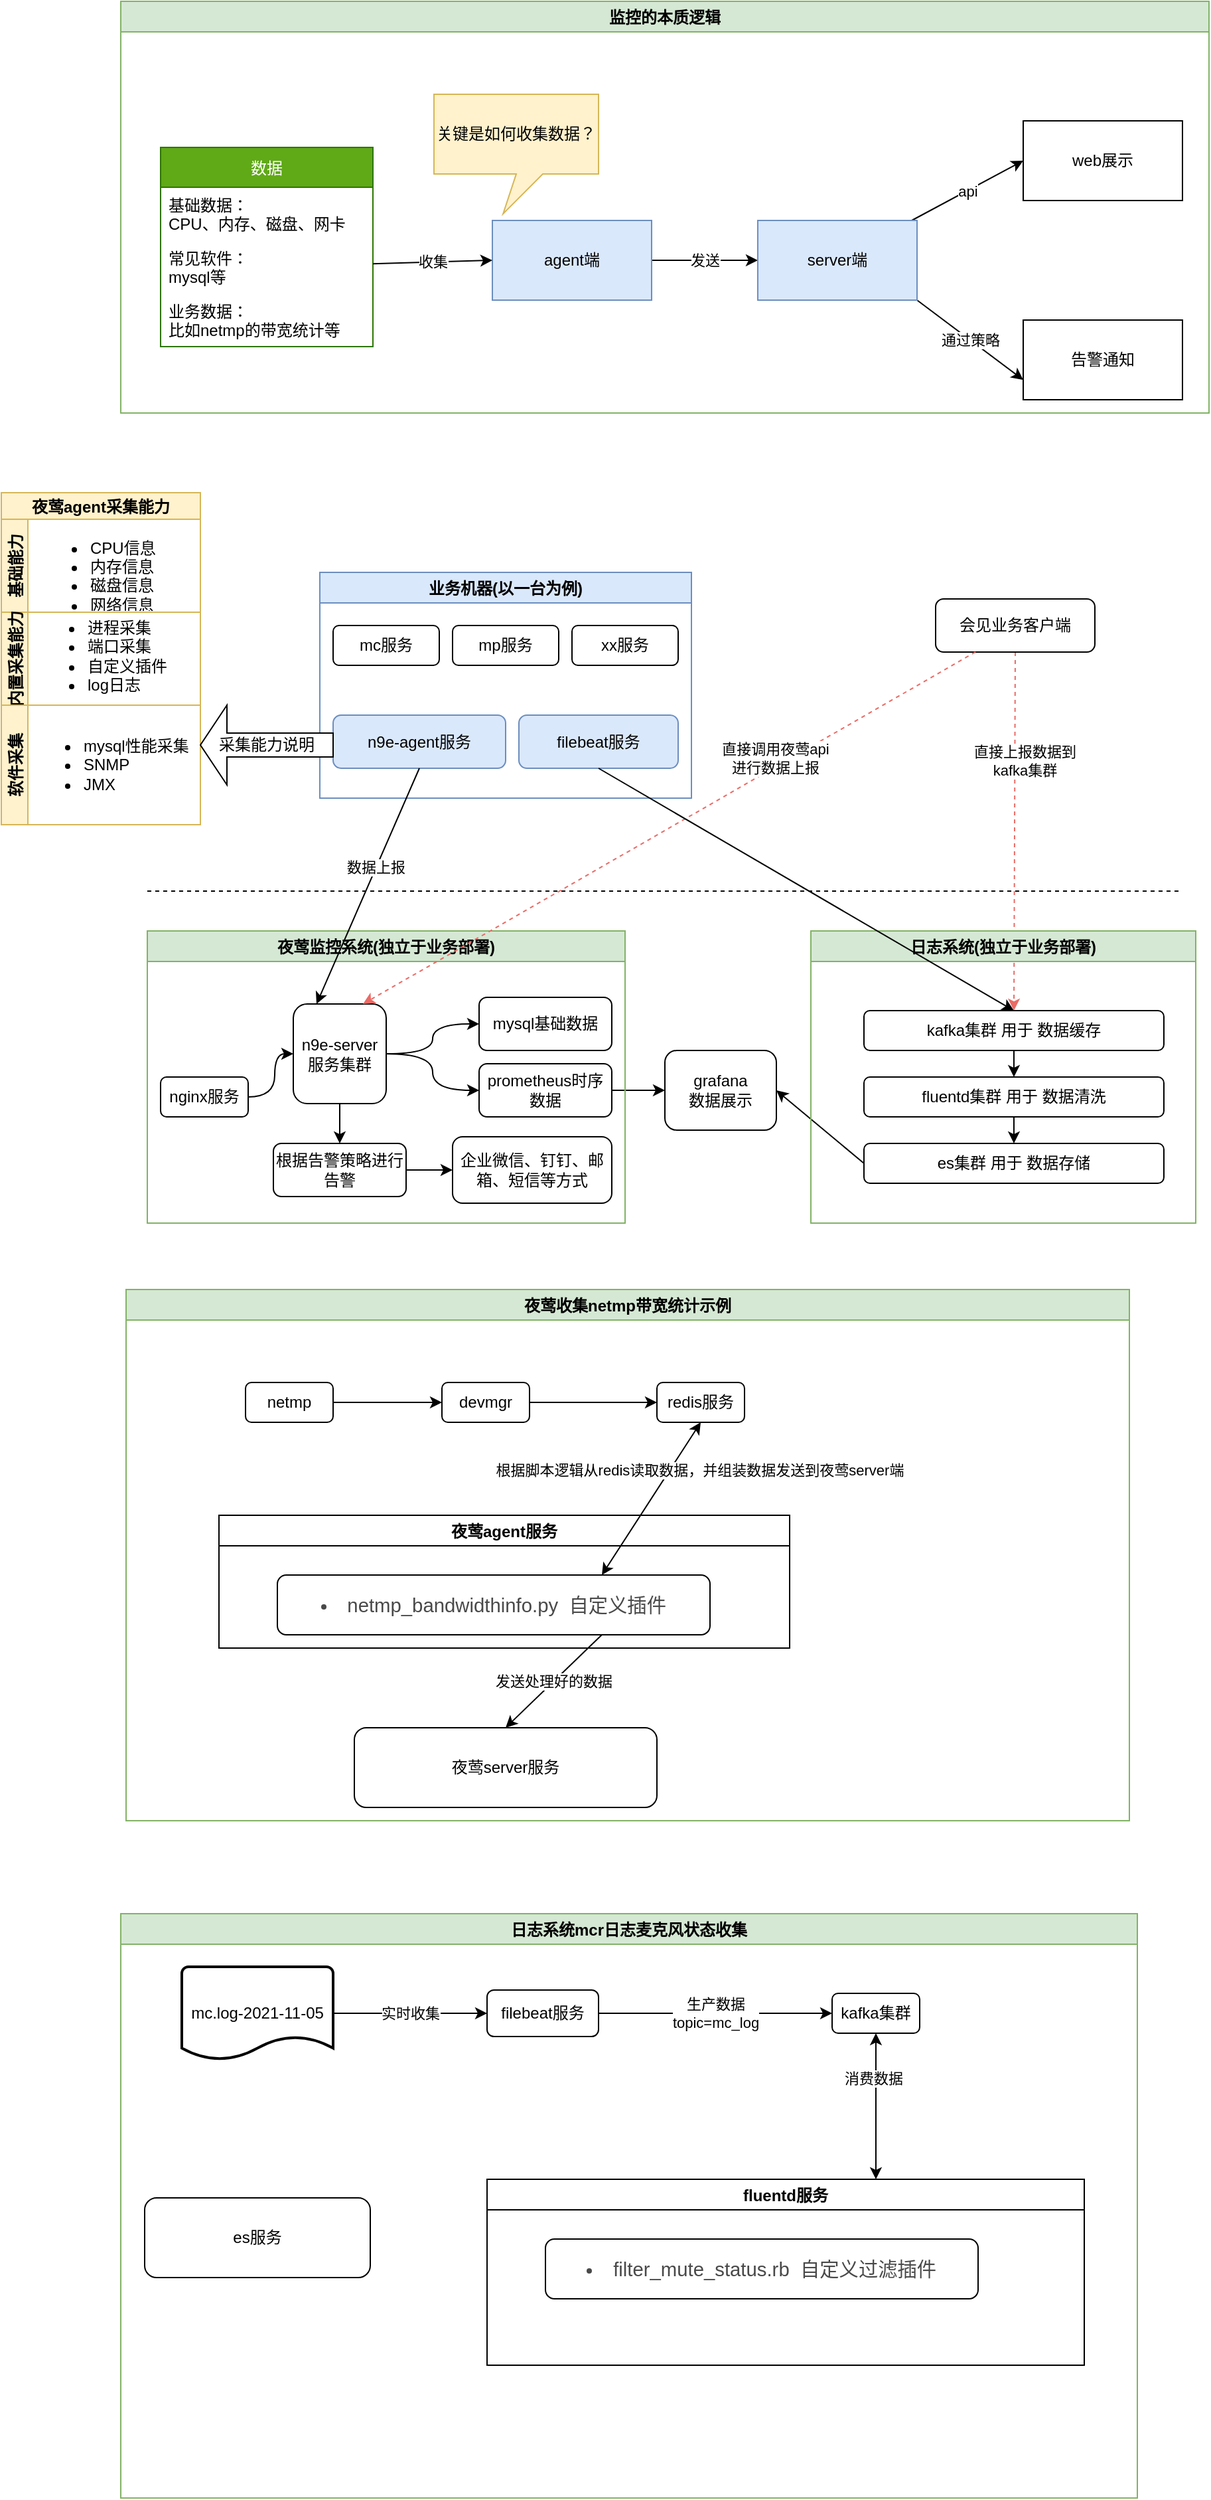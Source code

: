 <mxfile version="15.6.8" type="github" pages="3">
  <diagram id="C5RBs43oDa-KdzZeNtuy" name="监控日志系统">
    <mxGraphModel dx="2008" dy="661" grid="1" gridSize="10" guides="1" tooltips="1" connect="1" arrows="1" fold="1" page="1" pageScale="1" pageWidth="827" pageHeight="1169" math="0" shadow="0">
      <root>
        <mxCell id="WIyWlLk6GJQsqaUBKTNV-0" />
        <mxCell id="WIyWlLk6GJQsqaUBKTNV-1" parent="WIyWlLk6GJQsqaUBKTNV-0" />
        <mxCell id="aa8etOfTE0e0-ZUicZg9-0" value="" style="endArrow=none;dashed=1;html=1;rounded=0;" edge="1" parent="WIyWlLk6GJQsqaUBKTNV-1">
          <mxGeometry width="50" height="50" relative="1" as="geometry">
            <mxPoint x="20" y="710" as="sourcePoint" />
            <mxPoint x="800" y="710" as="targetPoint" />
          </mxGeometry>
        </mxCell>
        <mxCell id="aa8etOfTE0e0-ZUicZg9-50" style="rounded=0;orthogonalLoop=1;jettySize=auto;html=1;exitX=0.5;exitY=1;exitDx=0;exitDy=0;entryX=0.5;entryY=0;entryDx=0;entryDy=0;strokeColor=#EA6B66;dashed=1;" edge="1" parent="WIyWlLk6GJQsqaUBKTNV-1" source="aa8etOfTE0e0-ZUicZg9-1" target="aa8etOfTE0e0-ZUicZg9-33">
          <mxGeometry relative="1" as="geometry" />
        </mxCell>
        <mxCell id="aa8etOfTE0e0-ZUicZg9-51" value="直接上报数据到&lt;br&gt;kafka集群" style="edgeLabel;html=1;align=center;verticalAlign=middle;resizable=0;points=[];" vertex="1" connectable="0" parent="aa8etOfTE0e0-ZUicZg9-50">
          <mxGeometry x="-0.298" y="7" relative="1" as="geometry">
            <mxPoint y="-13" as="offset" />
          </mxGeometry>
        </mxCell>
        <mxCell id="aa8etOfTE0e0-ZUicZg9-1" value="会见业务客户端" style="rounded=1;whiteSpace=wrap;html=1;fontSize=12;glass=0;strokeWidth=1;shadow=0;" vertex="1" parent="WIyWlLk6GJQsqaUBKTNV-1">
          <mxGeometry x="614" y="490" width="120" height="40" as="geometry" />
        </mxCell>
        <mxCell id="aa8etOfTE0e0-ZUicZg9-59" style="rounded=0;orthogonalLoop=1;jettySize=auto;html=1;exitX=1;exitY=0.5;exitDx=0;exitDy=0;entryX=0;entryY=0.5;entryDx=0;entryDy=0;" edge="1" parent="WIyWlLk6GJQsqaUBKTNV-1" source="aa8etOfTE0e0-ZUicZg9-39" target="aa8etOfTE0e0-ZUicZg9-58">
          <mxGeometry relative="1" as="geometry" />
        </mxCell>
        <mxCell id="aa8etOfTE0e0-ZUicZg9-3" value="夜莺监控系统(独立于业务部署)" style="swimlane;align=center;fillColor=#d5e8d4;strokeColor=#82b366;" vertex="1" parent="WIyWlLk6GJQsqaUBKTNV-1">
          <mxGeometry x="20" y="740" width="360" height="220" as="geometry" />
        </mxCell>
        <mxCell id="aa8etOfTE0e0-ZUicZg9-29" style="edgeStyle=orthogonalEdgeStyle;curved=1;rounded=0;orthogonalLoop=1;jettySize=auto;html=1;entryX=0;entryY=0.5;entryDx=0;entryDy=0;" edge="1" parent="aa8etOfTE0e0-ZUicZg9-3" source="aa8etOfTE0e0-ZUicZg9-27" target="aa8etOfTE0e0-ZUicZg9-28">
          <mxGeometry relative="1" as="geometry" />
        </mxCell>
        <mxCell id="aa8etOfTE0e0-ZUicZg9-27" value="nginx服务" style="rounded=1;whiteSpace=wrap;html=1;align=center;" vertex="1" parent="aa8etOfTE0e0-ZUicZg9-3">
          <mxGeometry x="10" y="110" width="66" height="30" as="geometry" />
        </mxCell>
        <mxCell id="aa8etOfTE0e0-ZUicZg9-40" style="edgeStyle=orthogonalEdgeStyle;curved=1;rounded=0;orthogonalLoop=1;jettySize=auto;html=1;exitX=1;exitY=0.5;exitDx=0;exitDy=0;entryX=0;entryY=0.5;entryDx=0;entryDy=0;" edge="1" parent="aa8etOfTE0e0-ZUicZg9-3" source="aa8etOfTE0e0-ZUicZg9-28" target="aa8etOfTE0e0-ZUicZg9-39">
          <mxGeometry relative="1" as="geometry" />
        </mxCell>
        <mxCell id="aa8etOfTE0e0-ZUicZg9-49" style="edgeStyle=orthogonalEdgeStyle;curved=1;rounded=0;orthogonalLoop=1;jettySize=auto;html=1;exitX=0.5;exitY=1;exitDx=0;exitDy=0;entryX=0.5;entryY=0;entryDx=0;entryDy=0;" edge="1" parent="aa8etOfTE0e0-ZUicZg9-3" source="aa8etOfTE0e0-ZUicZg9-28" target="aa8etOfTE0e0-ZUicZg9-46">
          <mxGeometry relative="1" as="geometry" />
        </mxCell>
        <mxCell id="aa8etOfTE0e0-ZUicZg9-28" value="n9e-server服务集群" style="rounded=1;whiteSpace=wrap;html=1;align=center;" vertex="1" parent="aa8etOfTE0e0-ZUicZg9-3">
          <mxGeometry x="110" y="55" width="70" height="75" as="geometry" />
        </mxCell>
        <mxCell id="aa8etOfTE0e0-ZUicZg9-37" value="mysql基础数据" style="whiteSpace=wrap;html=1;rounded=1;" vertex="1" parent="aa8etOfTE0e0-ZUicZg9-3">
          <mxGeometry x="250" y="50" width="100" height="40" as="geometry" />
        </mxCell>
        <mxCell id="aa8etOfTE0e0-ZUicZg9-38" value="" style="edgeStyle=orthogonalEdgeStyle;curved=1;rounded=0;orthogonalLoop=1;jettySize=auto;html=1;exitX=1;exitY=0.5;exitDx=0;exitDy=0;" edge="1" parent="aa8etOfTE0e0-ZUicZg9-3" source="aa8etOfTE0e0-ZUicZg9-28" target="aa8etOfTE0e0-ZUicZg9-37">
          <mxGeometry relative="1" as="geometry" />
        </mxCell>
        <mxCell id="aa8etOfTE0e0-ZUicZg9-39" value="prometheus时序数据" style="whiteSpace=wrap;html=1;rounded=1;" vertex="1" parent="aa8etOfTE0e0-ZUicZg9-3">
          <mxGeometry x="250" y="100" width="100" height="40" as="geometry" />
        </mxCell>
        <mxCell id="aa8etOfTE0e0-ZUicZg9-48" value="" style="edgeStyle=orthogonalEdgeStyle;curved=1;rounded=0;orthogonalLoop=1;jettySize=auto;html=1;" edge="1" parent="aa8etOfTE0e0-ZUicZg9-3" source="aa8etOfTE0e0-ZUicZg9-46" target="aa8etOfTE0e0-ZUicZg9-47">
          <mxGeometry relative="1" as="geometry" />
        </mxCell>
        <mxCell id="aa8etOfTE0e0-ZUicZg9-46" value="根据告警策略进行告警" style="whiteSpace=wrap;html=1;rounded=1;" vertex="1" parent="aa8etOfTE0e0-ZUicZg9-3">
          <mxGeometry x="95" y="160" width="100" height="40" as="geometry" />
        </mxCell>
        <mxCell id="aa8etOfTE0e0-ZUicZg9-47" value="企业微信、钉钉、邮箱、短信等方式" style="whiteSpace=wrap;html=1;rounded=1;" vertex="1" parent="aa8etOfTE0e0-ZUicZg9-3">
          <mxGeometry x="230" y="155" width="120" height="50" as="geometry" />
        </mxCell>
        <mxCell id="aa8etOfTE0e0-ZUicZg9-4" value="业务机器(以一台为例)" style="swimlane;align=center;fillColor=#dae8fc;strokeColor=#6c8ebf;" vertex="1" parent="WIyWlLk6GJQsqaUBKTNV-1">
          <mxGeometry x="150" y="470" width="280" height="170" as="geometry" />
        </mxCell>
        <mxCell id="aa8etOfTE0e0-ZUicZg9-7" value="mc服务" style="rounded=1;whiteSpace=wrap;html=1;align=center;" vertex="1" parent="aa8etOfTE0e0-ZUicZg9-4">
          <mxGeometry x="10" y="40" width="80" height="30" as="geometry" />
        </mxCell>
        <mxCell id="aa8etOfTE0e0-ZUicZg9-8" value="mp服务" style="rounded=1;whiteSpace=wrap;html=1;align=center;" vertex="1" parent="aa8etOfTE0e0-ZUicZg9-4">
          <mxGeometry x="100" y="40" width="80" height="30" as="geometry" />
        </mxCell>
        <mxCell id="aa8etOfTE0e0-ZUicZg9-9" value="xx服务" style="rounded=1;whiteSpace=wrap;html=1;align=center;" vertex="1" parent="aa8etOfTE0e0-ZUicZg9-4">
          <mxGeometry x="190" y="40" width="80" height="30" as="geometry" />
        </mxCell>
        <mxCell id="aa8etOfTE0e0-ZUicZg9-10" value="n9e-agent服务" style="rounded=1;whiteSpace=wrap;html=1;align=center;fillColor=#dae8fc;strokeColor=#6c8ebf;" vertex="1" parent="aa8etOfTE0e0-ZUicZg9-4">
          <mxGeometry x="10" y="107.5" width="130" height="40" as="geometry" />
        </mxCell>
        <mxCell id="aa8etOfTE0e0-ZUicZg9-35" value="filebeat服务" style="rounded=1;whiteSpace=wrap;html=1;align=center;fillColor=#dae8fc;strokeColor=#6c8ebf;" vertex="1" parent="aa8etOfTE0e0-ZUicZg9-4">
          <mxGeometry x="150" y="107.5" width="120" height="40" as="geometry" />
        </mxCell>
        <mxCell id="aa8etOfTE0e0-ZUicZg9-5" value="" style="endArrow=classic;html=1;rounded=0;entryX=0.75;entryY=0;entryDx=0;entryDy=0;exitX=0.25;exitY=1;exitDx=0;exitDy=0;dashed=1;strokeColor=#EA6B66;" edge="1" parent="WIyWlLk6GJQsqaUBKTNV-1" source="aa8etOfTE0e0-ZUicZg9-1" target="aa8etOfTE0e0-ZUicZg9-28">
          <mxGeometry relative="1" as="geometry">
            <mxPoint x="350" y="710" as="sourcePoint" />
            <mxPoint x="450" y="710" as="targetPoint" />
          </mxGeometry>
        </mxCell>
        <mxCell id="aa8etOfTE0e0-ZUicZg9-6" value="直接调用夜莺api&lt;br&gt;进行数据上报" style="edgeLabel;resizable=0;html=1;align=center;verticalAlign=middle;" connectable="0" vertex="1" parent="aa8etOfTE0e0-ZUicZg9-5">
          <mxGeometry relative="1" as="geometry">
            <mxPoint x="79" y="-53" as="offset" />
          </mxGeometry>
        </mxCell>
        <mxCell id="aa8etOfTE0e0-ZUicZg9-12" value="" style="endArrow=classic;html=1;rounded=0;curved=1;exitX=0.5;exitY=1;exitDx=0;exitDy=0;entryX=0.25;entryY=0;entryDx=0;entryDy=0;" edge="1" parent="WIyWlLk6GJQsqaUBKTNV-1" source="aa8etOfTE0e0-ZUicZg9-10" target="aa8etOfTE0e0-ZUicZg9-28">
          <mxGeometry relative="1" as="geometry">
            <mxPoint x="350" y="660" as="sourcePoint" />
            <mxPoint x="450" y="660" as="targetPoint" />
          </mxGeometry>
        </mxCell>
        <mxCell id="aa8etOfTE0e0-ZUicZg9-131" value="数据上报" style="edgeLabel;html=1;align=center;verticalAlign=middle;resizable=0;points=[];" vertex="1" connectable="0" parent="aa8etOfTE0e0-ZUicZg9-12">
          <mxGeometry x="-0.152" y="-1" relative="1" as="geometry">
            <mxPoint as="offset" />
          </mxGeometry>
        </mxCell>
        <mxCell id="aa8etOfTE0e0-ZUicZg9-18" value="夜莺agent采集能力" style="swimlane;childLayout=stackLayout;resizeParent=1;resizeParentMax=0;horizontal=1;startSize=20;horizontalStack=0;align=center;fillColor=#fff2cc;strokeColor=#d6b656;" vertex="1" parent="WIyWlLk6GJQsqaUBKTNV-1">
          <mxGeometry x="-90" y="410" width="150" height="250" as="geometry" />
        </mxCell>
        <mxCell id="aa8etOfTE0e0-ZUicZg9-19" value="基础能力" style="swimlane;startSize=20;horizontal=0;align=center;fillColor=#fff2cc;strokeColor=#d6b656;" vertex="1" parent="aa8etOfTE0e0-ZUicZg9-18">
          <mxGeometry y="20" width="150" height="70" as="geometry">
            <mxRectangle y="20" width="250" height="40" as="alternateBounds" />
          </mxGeometry>
        </mxCell>
        <mxCell id="aa8etOfTE0e0-ZUicZg9-24" value="&lt;ul&gt;&lt;li&gt;CPU信息&lt;/li&gt;&lt;li&gt;内存信息&lt;/li&gt;&lt;li&gt;磁盘信息&lt;/li&gt;&lt;li&gt;网络信息&lt;/li&gt;&lt;/ul&gt;" style="text;strokeColor=none;fillColor=none;html=1;whiteSpace=wrap;verticalAlign=middle;overflow=hidden;" vertex="1" parent="aa8etOfTE0e0-ZUicZg9-19">
          <mxGeometry x="25" width="105" height="70" as="geometry" />
        </mxCell>
        <mxCell id="aa8etOfTE0e0-ZUicZg9-20" value="内置采集能力" style="swimlane;startSize=20;horizontal=0;align=center;fillColor=#fff2cc;strokeColor=#d6b656;" vertex="1" parent="aa8etOfTE0e0-ZUicZg9-18">
          <mxGeometry y="90" width="150" height="70" as="geometry" />
        </mxCell>
        <mxCell id="aa8etOfTE0e0-ZUicZg9-26" value="&lt;ul&gt;&lt;li&gt;进程采集&lt;/li&gt;&lt;li&gt;端口采集&lt;/li&gt;&lt;li&gt;自定义插件&lt;/li&gt;&lt;li&gt;log日志&lt;/li&gt;&lt;/ul&gt;" style="text;strokeColor=none;fillColor=none;html=1;whiteSpace=wrap;verticalAlign=middle;overflow=hidden;" vertex="1" parent="aa8etOfTE0e0-ZUicZg9-20">
          <mxGeometry x="22.5" y="-10" width="105" height="75" as="geometry" />
        </mxCell>
        <mxCell id="aa8etOfTE0e0-ZUicZg9-21" value="软件采集" style="swimlane;startSize=20;horizontal=0;align=center;fillColor=#fff2cc;strokeColor=#d6b656;" vertex="1" parent="aa8etOfTE0e0-ZUicZg9-18">
          <mxGeometry y="160" width="150" height="90" as="geometry" />
        </mxCell>
        <mxCell id="aa8etOfTE0e0-ZUicZg9-30" value="&lt;ul&gt;&lt;li&gt;mysql性能采集&lt;/li&gt;&lt;li&gt;SNMP&lt;/li&gt;&lt;li&gt;JMX&lt;/li&gt;&lt;/ul&gt;" style="text;strokeColor=none;fillColor=none;html=1;whiteSpace=wrap;verticalAlign=middle;overflow=hidden;" vertex="1" parent="aa8etOfTE0e0-ZUicZg9-21">
          <mxGeometry x="20" y="5" width="130" height="80" as="geometry" />
        </mxCell>
        <mxCell id="aa8etOfTE0e0-ZUicZg9-60" style="rounded=0;orthogonalLoop=1;jettySize=auto;html=1;exitX=0;exitY=0.5;exitDx=0;exitDy=0;entryX=1;entryY=0.5;entryDx=0;entryDy=0;" edge="1" parent="WIyWlLk6GJQsqaUBKTNV-1" source="aa8etOfTE0e0-ZUicZg9-42" target="aa8etOfTE0e0-ZUicZg9-58">
          <mxGeometry relative="1" as="geometry" />
        </mxCell>
        <mxCell id="aa8etOfTE0e0-ZUicZg9-31" value="日志系统(独立于业务部署)" style="swimlane;align=center;fillColor=#d5e8d4;strokeColor=#82b366;" vertex="1" parent="WIyWlLk6GJQsqaUBKTNV-1">
          <mxGeometry x="520" y="740" width="290" height="220" as="geometry" />
        </mxCell>
        <mxCell id="aa8etOfTE0e0-ZUicZg9-41" style="edgeStyle=orthogonalEdgeStyle;curved=1;rounded=0;orthogonalLoop=1;jettySize=auto;html=1;exitX=0.5;exitY=1;exitDx=0;exitDy=0;entryX=0.5;entryY=0;entryDx=0;entryDy=0;" edge="1" parent="aa8etOfTE0e0-ZUicZg9-31" source="aa8etOfTE0e0-ZUicZg9-33" target="aa8etOfTE0e0-ZUicZg9-34">
          <mxGeometry relative="1" as="geometry">
            <mxPoint x="88" y="110" as="targetPoint" />
          </mxGeometry>
        </mxCell>
        <mxCell id="aa8etOfTE0e0-ZUicZg9-33" value="kafka集群 用于 数据缓存" style="rounded=1;whiteSpace=wrap;html=1;align=center;" vertex="1" parent="aa8etOfTE0e0-ZUicZg9-31">
          <mxGeometry x="40" y="60" width="226" height="30" as="geometry" />
        </mxCell>
        <mxCell id="aa8etOfTE0e0-ZUicZg9-45" style="edgeStyle=orthogonalEdgeStyle;curved=1;rounded=0;orthogonalLoop=1;jettySize=auto;html=1;exitX=0.5;exitY=1;exitDx=0;exitDy=0;entryX=0.5;entryY=0;entryDx=0;entryDy=0;" edge="1" parent="aa8etOfTE0e0-ZUicZg9-31" source="aa8etOfTE0e0-ZUicZg9-34" target="aa8etOfTE0e0-ZUicZg9-42">
          <mxGeometry relative="1" as="geometry" />
        </mxCell>
        <mxCell id="aa8etOfTE0e0-ZUicZg9-34" value="fluentd集群 用于 数据清洗" style="rounded=1;whiteSpace=wrap;html=1;align=center;" vertex="1" parent="aa8etOfTE0e0-ZUicZg9-31">
          <mxGeometry x="40" y="110" width="226" height="30" as="geometry" />
        </mxCell>
        <mxCell id="aa8etOfTE0e0-ZUicZg9-42" value="es集群 用于 数据存储" style="rounded=1;whiteSpace=wrap;html=1;align=center;" vertex="1" parent="aa8etOfTE0e0-ZUicZg9-31">
          <mxGeometry x="40" y="160" width="226" height="30" as="geometry" />
        </mxCell>
        <mxCell id="aa8etOfTE0e0-ZUicZg9-36" style="rounded=0;orthogonalLoop=1;jettySize=auto;html=1;exitX=0.5;exitY=1;exitDx=0;exitDy=0;entryX=0.5;entryY=0;entryDx=0;entryDy=0;" edge="1" parent="WIyWlLk6GJQsqaUBKTNV-1" source="aa8etOfTE0e0-ZUicZg9-35" target="aa8etOfTE0e0-ZUicZg9-33">
          <mxGeometry relative="1" as="geometry" />
        </mxCell>
        <mxCell id="aa8etOfTE0e0-ZUicZg9-58" value="grafana&lt;br&gt;数据展示" style="rounded=1;whiteSpace=wrap;html=1;align=center;" vertex="1" parent="WIyWlLk6GJQsqaUBKTNV-1">
          <mxGeometry x="410" y="830" width="84" height="60" as="geometry" />
        </mxCell>
        <mxCell id="aa8etOfTE0e0-ZUicZg9-61" value="监控的本质逻辑" style="swimlane;align=center;fillColor=#d5e8d4;strokeColor=#82b366;" vertex="1" parent="WIyWlLk6GJQsqaUBKTNV-1">
          <mxGeometry y="40" width="820" height="310" as="geometry" />
        </mxCell>
        <mxCell id="aa8etOfTE0e0-ZUicZg9-117" value="数据" style="swimlane;fontStyle=0;childLayout=stackLayout;horizontal=1;startSize=30;horizontalStack=0;resizeParent=1;resizeParentMax=0;resizeLast=0;collapsible=1;marginBottom=0;align=center;fillColor=#60a917;strokeColor=#2D7600;fontColor=#ffffff;" vertex="1" parent="aa8etOfTE0e0-ZUicZg9-61">
          <mxGeometry x="30" y="110" width="160" height="150" as="geometry" />
        </mxCell>
        <mxCell id="aa8etOfTE0e0-ZUicZg9-118" value="基础数据：&#xa;CPU、内存、磁盘、网卡" style="text;strokeColor=none;fillColor=none;align=left;verticalAlign=middle;spacingLeft=4;spacingRight=4;overflow=hidden;points=[[0,0.5],[1,0.5]];portConstraint=eastwest;rotatable=0;" vertex="1" parent="aa8etOfTE0e0-ZUicZg9-117">
          <mxGeometry y="30" width="160" height="40" as="geometry" />
        </mxCell>
        <mxCell id="aa8etOfTE0e0-ZUicZg9-119" value="常见软件：&#xa;mysql等" style="text;strokeColor=none;fillColor=none;align=left;verticalAlign=middle;spacingLeft=4;spacingRight=4;overflow=hidden;points=[[0,0.5],[1,0.5]];portConstraint=eastwest;rotatable=0;" vertex="1" parent="aa8etOfTE0e0-ZUicZg9-117">
          <mxGeometry y="70" width="160" height="40" as="geometry" />
        </mxCell>
        <mxCell id="aa8etOfTE0e0-ZUicZg9-120" value="业务数据：&#xa;比如netmp的带宽统计等" style="text;strokeColor=none;fillColor=none;align=left;verticalAlign=middle;spacingLeft=4;spacingRight=4;overflow=hidden;points=[[0,0.5],[1,0.5]];portConstraint=eastwest;rotatable=0;" vertex="1" parent="aa8etOfTE0e0-ZUicZg9-117">
          <mxGeometry y="110" width="160" height="40" as="geometry" />
        </mxCell>
        <mxCell id="aa8etOfTE0e0-ZUicZg9-124" value="发送" style="edgeStyle=none;rounded=0;orthogonalLoop=1;jettySize=auto;html=1;strokeColor=#000000;" edge="1" parent="aa8etOfTE0e0-ZUicZg9-61" source="aa8etOfTE0e0-ZUicZg9-121" target="aa8etOfTE0e0-ZUicZg9-123">
          <mxGeometry relative="1" as="geometry" />
        </mxCell>
        <mxCell id="aa8etOfTE0e0-ZUicZg9-121" value="agent端" style="whiteSpace=wrap;html=1;align=center;fillColor=#dae8fc;strokeColor=#6c8ebf;" vertex="1" parent="aa8etOfTE0e0-ZUicZg9-61">
          <mxGeometry x="280" y="165" width="120" height="60" as="geometry" />
        </mxCell>
        <mxCell id="aa8etOfTE0e0-ZUicZg9-122" value="收集" style="edgeStyle=none;rounded=0;orthogonalLoop=1;jettySize=auto;html=1;entryX=0;entryY=0.5;entryDx=0;entryDy=0;strokeColor=#000000;" edge="1" parent="aa8etOfTE0e0-ZUicZg9-61" source="aa8etOfTE0e0-ZUicZg9-119" target="aa8etOfTE0e0-ZUicZg9-121">
          <mxGeometry relative="1" as="geometry" />
        </mxCell>
        <mxCell id="aa8etOfTE0e0-ZUicZg9-126" value="api" style="edgeStyle=none;rounded=0;orthogonalLoop=1;jettySize=auto;html=1;entryX=0;entryY=0.5;entryDx=0;entryDy=0;strokeColor=#000000;" edge="1" parent="aa8etOfTE0e0-ZUicZg9-61" source="aa8etOfTE0e0-ZUicZg9-123" target="aa8etOfTE0e0-ZUicZg9-125">
          <mxGeometry relative="1" as="geometry" />
        </mxCell>
        <mxCell id="aa8etOfTE0e0-ZUicZg9-128" value="通过策略" style="edgeStyle=none;rounded=0;orthogonalLoop=1;jettySize=auto;html=1;exitX=1;exitY=1;exitDx=0;exitDy=0;entryX=0;entryY=0.75;entryDx=0;entryDy=0;strokeColor=#000000;" edge="1" parent="aa8etOfTE0e0-ZUicZg9-61" source="aa8etOfTE0e0-ZUicZg9-123" target="aa8etOfTE0e0-ZUicZg9-127">
          <mxGeometry relative="1" as="geometry" />
        </mxCell>
        <mxCell id="aa8etOfTE0e0-ZUicZg9-123" value="server端" style="whiteSpace=wrap;html=1;fillColor=#dae8fc;strokeColor=#6c8ebf;" vertex="1" parent="aa8etOfTE0e0-ZUicZg9-61">
          <mxGeometry x="480" y="165" width="120" height="60" as="geometry" />
        </mxCell>
        <mxCell id="aa8etOfTE0e0-ZUicZg9-125" value="web展示" style="whiteSpace=wrap;html=1;" vertex="1" parent="aa8etOfTE0e0-ZUicZg9-61">
          <mxGeometry x="680" y="90" width="120" height="60" as="geometry" />
        </mxCell>
        <mxCell id="aa8etOfTE0e0-ZUicZg9-127" value="告警通知" style="whiteSpace=wrap;html=1;" vertex="1" parent="aa8etOfTE0e0-ZUicZg9-61">
          <mxGeometry x="680" y="240" width="120" height="60" as="geometry" />
        </mxCell>
        <mxCell id="aa8etOfTE0e0-ZUicZg9-129" value="关键是如何收集数据？" style="shape=callout;whiteSpace=wrap;html=1;perimeter=calloutPerimeter;align=center;position2=0.42;fillColor=#fff2cc;strokeColor=#d6b656;" vertex="1" parent="aa8etOfTE0e0-ZUicZg9-61">
          <mxGeometry x="236" y="70" width="124" height="90" as="geometry" />
        </mxCell>
        <mxCell id="aa8etOfTE0e0-ZUicZg9-106" value="夜莺收集netmp带宽统计示例" style="swimlane;align=center;fillColor=#d5e8d4;strokeColor=#82b366;" vertex="1" parent="WIyWlLk6GJQsqaUBKTNV-1">
          <mxGeometry x="4" y="1010" width="756" height="400" as="geometry" />
        </mxCell>
        <mxCell id="aa8etOfTE0e0-ZUicZg9-107" value="redis服务" style="rounded=1;whiteSpace=wrap;html=1;align=center;" vertex="1" parent="aa8etOfTE0e0-ZUicZg9-106">
          <mxGeometry x="400" y="70" width="66" height="30" as="geometry" />
        </mxCell>
        <mxCell id="aa8etOfTE0e0-ZUicZg9-108" style="edgeStyle=none;rounded=0;orthogonalLoop=1;jettySize=auto;html=1;exitX=1;exitY=0.5;exitDx=0;exitDy=0;entryX=0;entryY=0.5;entryDx=0;entryDy=0;strokeColor=#000000;" edge="1" parent="aa8etOfTE0e0-ZUicZg9-106" source="aa8etOfTE0e0-ZUicZg9-109" target="aa8etOfTE0e0-ZUicZg9-107">
          <mxGeometry relative="1" as="geometry" />
        </mxCell>
        <mxCell id="aa8etOfTE0e0-ZUicZg9-109" value="devmgr" style="rounded=1;whiteSpace=wrap;html=1;align=center;" vertex="1" parent="aa8etOfTE0e0-ZUicZg9-106">
          <mxGeometry x="238" y="70" width="66" height="30" as="geometry" />
        </mxCell>
        <mxCell id="aa8etOfTE0e0-ZUicZg9-110" style="edgeStyle=none;rounded=0;orthogonalLoop=1;jettySize=auto;html=1;exitX=1;exitY=0.5;exitDx=0;exitDy=0;entryX=0;entryY=0.5;entryDx=0;entryDy=0;strokeColor=#000000;" edge="1" parent="aa8etOfTE0e0-ZUicZg9-106" source="aa8etOfTE0e0-ZUicZg9-111" target="aa8etOfTE0e0-ZUicZg9-109">
          <mxGeometry relative="1" as="geometry" />
        </mxCell>
        <mxCell id="aa8etOfTE0e0-ZUicZg9-111" value="netmp" style="rounded=1;whiteSpace=wrap;html=1;align=center;" vertex="1" parent="aa8etOfTE0e0-ZUicZg9-106">
          <mxGeometry x="90" y="70" width="66" height="30" as="geometry" />
        </mxCell>
        <mxCell id="aa8etOfTE0e0-ZUicZg9-112" value="夜莺agent服务" style="swimlane;align=center;" vertex="1" parent="aa8etOfTE0e0-ZUicZg9-106">
          <mxGeometry x="70" y="170" width="430" height="100" as="geometry" />
        </mxCell>
        <mxCell id="aa8etOfTE0e0-ZUicZg9-113" value="&lt;span&gt;&lt;li class=&quot;&quot; style=&quot;margin-bottom: 0pt ; margin-top: 0pt ; font-size: 11pt ; color: #494949 ; line-height: 1.7&quot;&gt;&lt;span class=&quot;ql-author-4609158&quot;&gt;netmp_bandwidthinfo.py&amp;nbsp; 自定义插件&lt;/span&gt;&lt;/li&gt;&lt;/span&gt;" style="rounded=1;whiteSpace=wrap;html=1;align=center;" vertex="1" parent="aa8etOfTE0e0-ZUicZg9-112">
          <mxGeometry x="44" y="45" width="326" height="45" as="geometry" />
        </mxCell>
        <mxCell id="aa8etOfTE0e0-ZUicZg9-114" value="根据脚本逻辑从redis读取数据，并组装数据发送到夜莺server端" style="endArrow=classic;startArrow=classic;html=1;rounded=0;strokeColor=#000000;entryX=0.5;entryY=1;entryDx=0;entryDy=0;exitX=0.75;exitY=0;exitDx=0;exitDy=0;" edge="1" parent="aa8etOfTE0e0-ZUicZg9-106" source="aa8etOfTE0e0-ZUicZg9-113" target="aa8etOfTE0e0-ZUicZg9-107">
          <mxGeometry x="0.546" y="-19" width="50" height="50" relative="1" as="geometry">
            <mxPoint x="370" y="160" as="sourcePoint" />
            <mxPoint x="420" y="110" as="targetPoint" />
            <mxPoint as="offset" />
          </mxGeometry>
        </mxCell>
        <mxCell id="aa8etOfTE0e0-ZUicZg9-115" value="夜莺server服务" style="rounded=1;whiteSpace=wrap;html=1;align=center;" vertex="1" parent="aa8etOfTE0e0-ZUicZg9-106">
          <mxGeometry x="172" y="330" width="228" height="60" as="geometry" />
        </mxCell>
        <mxCell id="aa8etOfTE0e0-ZUicZg9-116" value="发送处理好的数据" style="edgeStyle=none;rounded=0;orthogonalLoop=1;jettySize=auto;html=1;exitX=0.75;exitY=1;exitDx=0;exitDy=0;entryX=0.5;entryY=0;entryDx=0;entryDy=0;strokeColor=#000000;" edge="1" parent="aa8etOfTE0e0-ZUicZg9-106" source="aa8etOfTE0e0-ZUicZg9-113" target="aa8etOfTE0e0-ZUicZg9-115">
          <mxGeometry relative="1" as="geometry" />
        </mxCell>
        <mxCell id="aa8etOfTE0e0-ZUicZg9-130" value="采集能力说明" style="shape=singleArrow;direction=west;whiteSpace=wrap;html=1;align=center;" vertex="1" parent="WIyWlLk6GJQsqaUBKTNV-1">
          <mxGeometry x="60" y="570" width="100" height="60" as="geometry" />
        </mxCell>
        <mxCell id="aa8etOfTE0e0-ZUicZg9-132" value="日志系统mcr日志麦克风状态收集" style="swimlane;align=center;fillColor=#d5e8d4;strokeColor=#82b366;" vertex="1" parent="WIyWlLk6GJQsqaUBKTNV-1">
          <mxGeometry y="1480" width="766" height="440" as="geometry" />
        </mxCell>
        <mxCell id="aa8etOfTE0e0-ZUicZg9-133" value="kafka集群" style="rounded=1;whiteSpace=wrap;html=1;align=center;" vertex="1" parent="aa8etOfTE0e0-ZUicZg9-132">
          <mxGeometry x="536" y="60" width="66" height="30" as="geometry" />
        </mxCell>
        <mxCell id="aa8etOfTE0e0-ZUicZg9-134" value="生产数据&lt;br&gt;topic=mc_log" style="edgeStyle=none;rounded=0;orthogonalLoop=1;jettySize=auto;html=1;exitX=1;exitY=0.5;exitDx=0;exitDy=0;entryX=0;entryY=0.5;entryDx=0;entryDy=0;strokeColor=#000000;" edge="1" parent="aa8etOfTE0e0-ZUicZg9-132" source="aa8etOfTE0e0-ZUicZg9-135" target="aa8etOfTE0e0-ZUicZg9-133">
          <mxGeometry relative="1" as="geometry" />
        </mxCell>
        <mxCell id="aa8etOfTE0e0-ZUicZg9-135" value="filebeat服务" style="rounded=1;whiteSpace=wrap;html=1;align=center;" vertex="1" parent="aa8etOfTE0e0-ZUicZg9-132">
          <mxGeometry x="276" y="57.5" width="84" height="35" as="geometry" />
        </mxCell>
        <mxCell id="aa8etOfTE0e0-ZUicZg9-138" value="fluentd服务" style="swimlane;align=center;" vertex="1" parent="aa8etOfTE0e0-ZUicZg9-132">
          <mxGeometry x="276" y="200" width="450" height="140" as="geometry" />
        </mxCell>
        <mxCell id="aa8etOfTE0e0-ZUicZg9-139" value="&lt;span&gt;&lt;li class=&quot;&quot; style=&quot;margin-bottom: 0pt ; margin-top: 0pt ; font-size: 11pt ; color: #494949 ; line-height: 1.7&quot;&gt;&lt;span class=&quot;ql-author-4609158&quot;&gt;filter_mute_status.rb&amp;nbsp; 自定义过滤插件&lt;/span&gt;&lt;/li&gt;&lt;/span&gt;" style="rounded=1;whiteSpace=wrap;html=1;align=center;" vertex="1" parent="aa8etOfTE0e0-ZUicZg9-138">
          <mxGeometry x="44" y="45" width="326" height="45" as="geometry" />
        </mxCell>
        <mxCell id="aa8etOfTE0e0-ZUicZg9-140" value="消费数据" style="endArrow=classic;startArrow=classic;html=1;rounded=0;strokeColor=#000000;entryX=0.5;entryY=1;entryDx=0;entryDy=0;" edge="1" parent="aa8etOfTE0e0-ZUicZg9-132" target="aa8etOfTE0e0-ZUicZg9-133">
          <mxGeometry x="0.383" y="2" width="50" height="50" relative="1" as="geometry">
            <mxPoint x="569" y="200" as="sourcePoint" />
            <mxPoint x="420" y="110" as="targetPoint" />
            <mxPoint as="offset" />
          </mxGeometry>
        </mxCell>
        <mxCell id="aa8etOfTE0e0-ZUicZg9-141" value="es服务&lt;br&gt;" style="rounded=1;whiteSpace=wrap;html=1;align=center;" vertex="1" parent="aa8etOfTE0e0-ZUicZg9-132">
          <mxGeometry x="18" y="214" width="170" height="60" as="geometry" />
        </mxCell>
        <mxCell id="aa8etOfTE0e0-ZUicZg9-144" value="实时收集" style="edgeStyle=none;rounded=0;orthogonalLoop=1;jettySize=auto;html=1;exitX=1;exitY=0.5;exitDx=0;exitDy=0;exitPerimeter=0;strokeColor=#000000;" edge="1" parent="aa8etOfTE0e0-ZUicZg9-132" source="aa8etOfTE0e0-ZUicZg9-143" target="aa8etOfTE0e0-ZUicZg9-135">
          <mxGeometry relative="1" as="geometry" />
        </mxCell>
        <mxCell id="aa8etOfTE0e0-ZUicZg9-143" value="mc.log-2021-11-05" style="strokeWidth=2;html=1;shape=mxgraph.flowchart.document2;whiteSpace=wrap;size=0.25;align=center;" vertex="1" parent="aa8etOfTE0e0-ZUicZg9-132">
          <mxGeometry x="46" y="40" width="114" height="70" as="geometry" />
        </mxCell>
      </root>
    </mxGraphModel>
  </diagram>
  <diagram id="oELFNrG83piSHTs4wW_l" name="K8S">
    <mxGraphModel dx="1181" dy="638" grid="1" gridSize="10" guides="1" tooltips="1" connect="1" arrows="1" fold="1" page="1" pageScale="1" pageWidth="827" pageHeight="1169" math="0" shadow="0">
      <root>
        <mxCell id="j9vWINe0RdKqNfeZ6DUA-0" />
        <mxCell id="j9vWINe0RdKqNfeZ6DUA-1" parent="j9vWINe0RdKqNfeZ6DUA-0" />
        <mxCell id="xXH8GbJWqZkMCbhQIU0o-16" value="资源非常充足的宿主机（假设无限大）" style="swimlane;align=center;fontSize=14;" vertex="1" parent="j9vWINe0RdKqNfeZ6DUA-1">
          <mxGeometry x="60" y="580" width="650" height="280" as="geometry" />
        </mxCell>
        <mxCell id="xXH8GbJWqZkMCbhQIU0o-28" value="devmgr进程" style="rounded=1;whiteSpace=wrap;html=1;align=center;verticalAlign=middle;fillColor=#d5e8d4;strokeColor=#82b366;" vertex="1" parent="xXH8GbJWqZkMCbhQIU0o-16">
          <mxGeometry x="200" y="30" width="120" height="60" as="geometry" />
        </mxCell>
        <mxCell id="xXH8GbJWqZkMCbhQIU0o-32" value="mc进程" style="rounded=1;whiteSpace=wrap;html=1;align=center;verticalAlign=middle;fillColor=#d5e8d4;strokeColor=#82b366;" vertex="1" parent="xXH8GbJWqZkMCbhQIU0o-16">
          <mxGeometry x="430" y="30" width="120" height="60" as="geometry" />
        </mxCell>
        <mxCell id="xXH8GbJWqZkMCbhQIU0o-31" value="netmp进程" style="rounded=1;whiteSpace=wrap;html=1;align=center;verticalAlign=middle;fillColor=#d5e8d4;strokeColor=#82b366;" vertex="1" parent="xXH8GbJWqZkMCbhQIU0o-16">
          <mxGeometry x="430" y="120" width="120" height="60" as="geometry" />
        </mxCell>
        <mxCell id="xXH8GbJWqZkMCbhQIU0o-30" value="relayserver进程" style="rounded=1;whiteSpace=wrap;html=1;align=center;verticalAlign=middle;fillColor=#d5e8d4;strokeColor=#82b366;" vertex="1" parent="xXH8GbJWqZkMCbhQIU0o-16">
          <mxGeometry x="200" y="120" width="120" height="60" as="geometry" />
        </mxCell>
        <mxCell id="xXH8GbJWqZkMCbhQIU0o-29" value="relaymc进程" style="rounded=1;whiteSpace=wrap;html=1;align=center;verticalAlign=middle;fillColor=#d5e8d4;strokeColor=#82b366;" vertex="1" parent="xXH8GbJWqZkMCbhQIU0o-16">
          <mxGeometry x="200" y="200" width="120" height="60" as="geometry" />
        </mxCell>
        <mxCell id="xXH8GbJWqZkMCbhQIU0o-41" value="通信使用宿主机ip" style="shape=note;whiteSpace=wrap;html=1;backgroundOutline=1;darkOpacity=0.05;align=center;verticalAlign=middle;fillColor=#fff2cc;strokeColor=#d6b656;" vertex="1" parent="xXH8GbJWqZkMCbhQIU0o-16">
          <mxGeometry x="10" y="25" width="130" height="95" as="geometry" />
        </mxCell>
        <mxCell id="xXH8GbJWqZkMCbhQIU0o-57" value="10000" style="rounded=0;whiteSpace=wrap;html=1;align=center;verticalAlign=middle;fillColor=#e3c800;fontColor=#000000;strokeColor=#B09500;" vertex="1" parent="xXH8GbJWqZkMCbhQIU0o-16">
          <mxGeometry x="620" y="40" width="30" height="40" as="geometry" />
        </mxCell>
        <mxCell id="xXH8GbJWqZkMCbhQIU0o-58" value="20000" style="rounded=0;whiteSpace=wrap;html=1;align=center;verticalAlign=middle;fillColor=#e3c800;fontColor=#000000;strokeColor=#B09500;" vertex="1" parent="xXH8GbJWqZkMCbhQIU0o-16">
          <mxGeometry x="620" y="80" width="30" height="40" as="geometry" />
        </mxCell>
        <mxCell id="xXH8GbJWqZkMCbhQIU0o-59" value="30000" style="rounded=0;whiteSpace=wrap;html=1;align=center;verticalAlign=middle;fillColor=#e3c800;fontColor=#000000;strokeColor=#B09500;" vertex="1" parent="xXH8GbJWqZkMCbhQIU0o-16">
          <mxGeometry x="620" y="120" width="30" height="40" as="geometry" />
        </mxCell>
        <mxCell id="xXH8GbJWqZkMCbhQIU0o-60" value="40000" style="rounded=0;whiteSpace=wrap;html=1;align=center;verticalAlign=middle;fillColor=#e3c800;fontColor=#000000;strokeColor=#B09500;" vertex="1" parent="xXH8GbJWqZkMCbhQIU0o-16">
          <mxGeometry x="620" y="160" width="30" height="40" as="geometry" />
        </mxCell>
        <mxCell id="xXH8GbJWqZkMCbhQIU0o-74" value="4010" style="rounded=0;whiteSpace=wrap;html=1;align=center;verticalAlign=middle;fillColor=#e3c800;fontColor=#000000;strokeColor=#B09500;" vertex="1" parent="xXH8GbJWqZkMCbhQIU0o-16">
          <mxGeometry x="620" y="200" width="30" height="40" as="geometry" />
        </mxCell>
        <mxCell id="xXH8GbJWqZkMCbhQIU0o-33" value="" style="shape=flexArrow;endArrow=classic;html=1;rounded=0;strokeColor=#000000;width=23;endSize=5.32;entryX=0.535;entryY=-0.002;entryDx=0;entryDy=0;entryPerimeter=0;" edge="1" parent="j9vWINe0RdKqNfeZ6DUA-1" target="xXH8GbJWqZkMCbhQIU0o-35">
          <mxGeometry width="50" height="50" relative="1" as="geometry">
            <mxPoint x="410" y="860" as="sourcePoint" />
            <mxPoint x="410" y="1020" as="targetPoint" />
            <Array as="points" />
          </mxGeometry>
        </mxCell>
        <mxCell id="xXH8GbJWqZkMCbhQIU0o-42" value="&lt;font style=&quot;font-size: 15px&quot;&gt;改进：容器化部署&lt;br&gt;&lt;br&gt;保持宿主机的干净环境&lt;br&gt;部署服务比较方便&lt;br&gt;&lt;br&gt;使用docker虚拟化技术&lt;/font&gt;" style="edgeLabel;html=1;align=center;verticalAlign=middle;resizable=0;points=[];fontSize=11;" vertex="1" connectable="0" parent="xXH8GbJWqZkMCbhQIU0o-33">
          <mxGeometry x="-0.2" y="-9" relative="1" as="geometry">
            <mxPoint x="9" y="4" as="offset" />
          </mxGeometry>
        </mxCell>
        <mxCell id="xXH8GbJWqZkMCbhQIU0o-35" value="资源非常充足的宿主机（假设无限大）" style="swimlane;align=center;fontSize=15;" vertex="1" parent="j9vWINe0RdKqNfeZ6DUA-1">
          <mxGeometry x="55" y="1020" width="665" height="430" as="geometry" />
        </mxCell>
        <mxCell id="xXH8GbJWqZkMCbhQIU0o-44" value="容器：devmgr-1&#xa;ip：172.17.1.1" style="swimlane;align=center;verticalAlign=middle;startSize=40;fillColor=#dae8fc;strokeColor=#6c8ebf;" vertex="1" parent="xXH8GbJWqZkMCbhQIU0o-35">
          <mxGeometry x="125" y="50" width="190" height="110" as="geometry" />
        </mxCell>
        <mxCell id="xXH8GbJWqZkMCbhQIU0o-36" value="devmgr进程" style="rounded=1;whiteSpace=wrap;html=1;align=center;verticalAlign=middle;fillColor=#d5e8d4;strokeColor=#82b366;" vertex="1" parent="xXH8GbJWqZkMCbhQIU0o-44">
          <mxGeometry x="15" y="50" width="110" height="40" as="geometry" />
        </mxCell>
        <mxCell id="xXH8GbJWqZkMCbhQIU0o-55" value="&lt;font style=&quot;font-size: 11px&quot;&gt;10000&lt;/font&gt;" style="rounded=0;whiteSpace=wrap;html=1;align=center;verticalAlign=middle;fillColor=#e3c800;fontColor=#000000;strokeColor=#B09500;" vertex="1" parent="xXH8GbJWqZkMCbhQIU0o-44">
          <mxGeometry x="160" y="40" width="30" height="40" as="geometry" />
        </mxCell>
        <mxCell id="xXH8GbJWqZkMCbhQIU0o-68" style="edgeStyle=orthogonalEdgeStyle;rounded=0;orthogonalLoop=1;jettySize=auto;html=1;exitX=0;exitY=0.25;exitDx=0;exitDy=0;entryX=1;entryY=0.5;entryDx=0;entryDy=0;fontSize=11;strokeColor=#000000;strokeWidth=2;" edge="1" parent="xXH8GbJWqZkMCbhQIU0o-35" source="xXH8GbJWqZkMCbhQIU0o-46" target="xXH8GbJWqZkMCbhQIU0o-55">
          <mxGeometry relative="1" as="geometry" />
        </mxCell>
        <mxCell id="xXH8GbJWqZkMCbhQIU0o-45" value="容器：mc-1&#xa;ip：172.17.1.2" style="swimlane;align=center;verticalAlign=middle;startSize=40;fillColor=#dae8fc;strokeColor=#6c8ebf;" vertex="1" parent="xXH8GbJWqZkMCbhQIU0o-35">
          <mxGeometry x="385" y="50" width="195" height="110" as="geometry" />
        </mxCell>
        <mxCell id="xXH8GbJWqZkMCbhQIU0o-46" value="mc进程" style="rounded=1;whiteSpace=wrap;html=1;align=center;verticalAlign=middle;fillColor=#d5e8d4;strokeColor=#82b366;" vertex="1" parent="xXH8GbJWqZkMCbhQIU0o-45">
          <mxGeometry x="10" y="50" width="110" height="40" as="geometry" />
        </mxCell>
        <mxCell id="xXH8GbJWqZkMCbhQIU0o-56" value="20000" style="rounded=0;whiteSpace=wrap;html=1;align=center;verticalAlign=middle;fillColor=#e3c800;fontColor=#000000;strokeColor=#B09500;" vertex="1" parent="xXH8GbJWqZkMCbhQIU0o-45">
          <mxGeometry x="165" y="40" width="30" height="40" as="geometry" />
        </mxCell>
        <mxCell id="xXH8GbJWqZkMCbhQIU0o-47" value="容器：relaymc-1&#xa;ip：172.17.1.3" style="swimlane;align=center;verticalAlign=middle;startSize=40;fillColor=#dae8fc;strokeColor=#6c8ebf;" vertex="1" parent="xXH8GbJWqZkMCbhQIU0o-35">
          <mxGeometry x="125" y="310" width="190" height="110" as="geometry" />
        </mxCell>
        <mxCell id="xXH8GbJWqZkMCbhQIU0o-48" value="relaymc进程" style="rounded=1;whiteSpace=wrap;html=1;align=center;verticalAlign=middle;fillColor=#d5e8d4;strokeColor=#82b366;" vertex="1" parent="xXH8GbJWqZkMCbhQIU0o-47">
          <mxGeometry x="15" y="50" width="110" height="40" as="geometry" />
        </mxCell>
        <mxCell id="xXH8GbJWqZkMCbhQIU0o-63" value="&lt;font style=&quot;font-size: 11px&quot;&gt;30000&lt;/font&gt;" style="rounded=0;whiteSpace=wrap;html=1;align=center;verticalAlign=middle;fillColor=#e3c800;fontColor=#000000;strokeColor=#B09500;" vertex="1" parent="xXH8GbJWqZkMCbhQIU0o-47">
          <mxGeometry x="160" y="35" width="30" height="40" as="geometry" />
        </mxCell>
        <mxCell id="xXH8GbJWqZkMCbhQIU0o-50" value="容器：relayserver-1&#xa;ip：172.17.1.4" style="swimlane;align=center;verticalAlign=middle;startSize=40;fillColor=#dae8fc;strokeColor=#6c8ebf;" vertex="1" parent="xXH8GbJWqZkMCbhQIU0o-35">
          <mxGeometry x="125" y="190" width="190" height="110" as="geometry" />
        </mxCell>
        <mxCell id="xXH8GbJWqZkMCbhQIU0o-51" value="relayserver进程" style="rounded=1;whiteSpace=wrap;html=1;align=center;verticalAlign=middle;fillColor=#d5e8d4;strokeColor=#82b366;" vertex="1" parent="xXH8GbJWqZkMCbhQIU0o-50">
          <mxGeometry x="10" y="50" width="120" height="40" as="geometry" />
        </mxCell>
        <mxCell id="xXH8GbJWqZkMCbhQIU0o-61" value="&lt;font style=&quot;font-size: 11px&quot;&gt;4010&lt;/font&gt;" style="rounded=0;whiteSpace=wrap;html=1;align=center;verticalAlign=middle;fillColor=#e3c800;fontColor=#000000;strokeColor=#B09500;" vertex="1" parent="xXH8GbJWqZkMCbhQIU0o-50">
          <mxGeometry x="160" y="40" width="30" height="40" as="geometry" />
        </mxCell>
        <mxCell id="xXH8GbJWqZkMCbhQIU0o-52" value="容器：netmp-1&#xa;ip：172.17.1.5" style="swimlane;align=center;verticalAlign=middle;startSize=40;fillColor=#dae8fc;strokeColor=#6c8ebf;" vertex="1" parent="xXH8GbJWqZkMCbhQIU0o-35">
          <mxGeometry x="385" y="180" width="195" height="110" as="geometry" />
        </mxCell>
        <mxCell id="xXH8GbJWqZkMCbhQIU0o-53" value="devmgr进程" style="rounded=1;whiteSpace=wrap;html=1;align=center;verticalAlign=middle;fillColor=#d5e8d4;strokeColor=#82b366;" vertex="1" parent="xXH8GbJWqZkMCbhQIU0o-52">
          <mxGeometry x="10" y="50" width="110" height="40" as="geometry" />
        </mxCell>
        <mxCell id="xXH8GbJWqZkMCbhQIU0o-62" value="&lt;font style=&quot;font-size: 11px&quot;&gt;40000&lt;/font&gt;" style="rounded=0;whiteSpace=wrap;html=1;align=center;verticalAlign=middle;fillColor=#e3c800;fontColor=#000000;strokeColor=#B09500;" vertex="1" parent="xXH8GbJWqZkMCbhQIU0o-52">
          <mxGeometry x="165" y="40" width="30" height="40" as="geometry" />
        </mxCell>
        <mxCell id="xXH8GbJWqZkMCbhQIU0o-54" value="服务间可内部通信&lt;br&gt;&lt;br&gt;与外部通信需要做端口映射" style="shape=note;whiteSpace=wrap;html=1;backgroundOutline=1;darkOpacity=0.05;align=center;verticalAlign=middle;fillColor=#fff2cc;strokeColor=#d6b656;" vertex="1" parent="xXH8GbJWqZkMCbhQIU0o-35">
          <mxGeometry x="10" y="40" width="90" height="130" as="geometry" />
        </mxCell>
        <mxCell id="xXH8GbJWqZkMCbhQIU0o-64" value="&lt;font style=&quot;font-size: 11px&quot;&gt;4010&lt;/font&gt;" style="rounded=0;whiteSpace=wrap;html=1;align=center;verticalAlign=middle;fillColor=#e3c800;fontColor=#000000;strokeColor=#B09500;" vertex="1" parent="xXH8GbJWqZkMCbhQIU0o-35">
          <mxGeometry x="635" y="30" width="30" height="40" as="geometry" />
        </mxCell>
        <mxCell id="xXH8GbJWqZkMCbhQIU0o-67" style="edgeStyle=orthogonalEdgeStyle;rounded=0;orthogonalLoop=1;jettySize=auto;html=1;exitX=0;exitY=0.5;exitDx=0;exitDy=0;fontSize=11;strokeColor=#A50040;fillColor=#d80073;strokeWidth=2;entryX=1;entryY=0.75;entryDx=0;entryDy=0;" edge="1" parent="xXH8GbJWqZkMCbhQIU0o-35" source="xXH8GbJWqZkMCbhQIU0o-65" target="xXH8GbJWqZkMCbhQIU0o-80">
          <mxGeometry relative="1" as="geometry">
            <mxPoint x="605" y="365" as="targetPoint" />
            <Array as="points">
              <mxPoint x="615" y="90" />
              <mxPoint x="615" y="375" />
            </Array>
          </mxGeometry>
        </mxCell>
        <mxCell id="xXH8GbJWqZkMCbhQIU0o-65" value="&lt;font style=&quot;font-size: 11px&quot;&gt;30000&lt;/font&gt;" style="rounded=0;whiteSpace=wrap;html=1;align=center;verticalAlign=middle;fillColor=#e3c800;fontColor=#000000;strokeColor=#B09500;" vertex="1" parent="xXH8GbJWqZkMCbhQIU0o-35">
          <mxGeometry x="635" y="70" width="30" height="40" as="geometry" />
        </mxCell>
        <mxCell id="xXH8GbJWqZkMCbhQIU0o-66" value="" style="endArrow=classic;startArrow=classic;html=1;rounded=0;fontSize=11;strokeColor=#A50040;entryX=0;entryY=0.5;entryDx=0;entryDy=0;exitX=1;exitY=0.5;exitDx=0;exitDy=0;fillColor=#d80073;strokeWidth=2;" edge="1" parent="xXH8GbJWqZkMCbhQIU0o-35" source="xXH8GbJWqZkMCbhQIU0o-61" target="xXH8GbJWqZkMCbhQIU0o-64">
          <mxGeometry width="50" height="50" relative="1" as="geometry">
            <mxPoint x="375" y="130" as="sourcePoint" />
            <mxPoint x="425" y="80" as="targetPoint" />
            <Array as="points">
              <mxPoint x="365" y="250" />
              <mxPoint x="365" y="30" />
              <mxPoint x="615" y="30" />
            </Array>
          </mxGeometry>
        </mxCell>
        <mxCell id="xXH8GbJWqZkMCbhQIU0o-69" style="edgeStyle=orthogonalEdgeStyle;rounded=0;orthogonalLoop=1;jettySize=auto;html=1;exitX=0;exitY=0.5;exitDx=0;exitDy=0;entryX=0.5;entryY=1;entryDx=0;entryDy=0;fontSize=11;strokeColor=#000000;strokeWidth=2;" edge="1" parent="xXH8GbJWqZkMCbhQIU0o-35" source="xXH8GbJWqZkMCbhQIU0o-51" target="xXH8GbJWqZkMCbhQIU0o-55">
          <mxGeometry relative="1" as="geometry">
            <Array as="points">
              <mxPoint x="115" y="260" />
              <mxPoint x="115" y="170" />
              <mxPoint x="300" y="170" />
            </Array>
          </mxGeometry>
        </mxCell>
        <mxCell id="xXH8GbJWqZkMCbhQIU0o-70" style="edgeStyle=orthogonalEdgeStyle;rounded=0;orthogonalLoop=1;jettySize=auto;html=1;exitX=0;exitY=0.5;exitDx=0;exitDy=0;entryX=0.5;entryY=1;entryDx=0;entryDy=0;fontSize=11;strokeColor=#000000;strokeWidth=2;" edge="1" parent="xXH8GbJWqZkMCbhQIU0o-35" source="xXH8GbJWqZkMCbhQIU0o-48" target="xXH8GbJWqZkMCbhQIU0o-55">
          <mxGeometry relative="1" as="geometry">
            <Array as="points">
              <mxPoint x="120" y="380" />
              <mxPoint x="120" y="180" />
              <mxPoint x="300" y="180" />
            </Array>
          </mxGeometry>
        </mxCell>
        <mxCell id="xXH8GbJWqZkMCbhQIU0o-71" style="edgeStyle=orthogonalEdgeStyle;rounded=0;orthogonalLoop=1;jettySize=auto;html=1;exitX=0;exitY=0.5;exitDx=0;exitDy=0;entryX=1;entryY=0.75;entryDx=0;entryDy=0;fontSize=11;strokeColor=#000000;strokeWidth=2;" edge="1" parent="xXH8GbJWqZkMCbhQIU0o-35" source="xXH8GbJWqZkMCbhQIU0o-53" target="xXH8GbJWqZkMCbhQIU0o-55">
          <mxGeometry relative="1" as="geometry" />
        </mxCell>
        <mxCell id="xXH8GbJWqZkMCbhQIU0o-78" value="容器：relaymc-2&#xa;ip：172.17.1.6" style="swimlane;align=center;verticalAlign=middle;startSize=40;fillColor=#dae8fc;strokeColor=#6c8ebf;" vertex="1" parent="xXH8GbJWqZkMCbhQIU0o-35">
          <mxGeometry x="385" y="310" width="190" height="110" as="geometry" />
        </mxCell>
        <mxCell id="xXH8GbJWqZkMCbhQIU0o-79" value="relaymc进程" style="rounded=1;whiteSpace=wrap;html=1;align=center;verticalAlign=middle;fillColor=#d5e8d4;strokeColor=#82b366;" vertex="1" parent="xXH8GbJWqZkMCbhQIU0o-78">
          <mxGeometry x="15" y="50" width="110" height="40" as="geometry" />
        </mxCell>
        <mxCell id="xXH8GbJWqZkMCbhQIU0o-80" value="&lt;font style=&quot;font-size: 11px&quot;&gt;30000&lt;/font&gt;" style="rounded=0;whiteSpace=wrap;html=1;align=center;verticalAlign=middle;fillColor=#e3c800;fontColor=#000000;strokeColor=#B09500;" vertex="1" parent="xXH8GbJWqZkMCbhQIU0o-78">
          <mxGeometry x="160" y="35" width="30" height="40" as="geometry" />
        </mxCell>
        <mxCell id="xXH8GbJWqZkMCbhQIU0o-83" style="edgeStyle=orthogonalEdgeStyle;rounded=0;orthogonalLoop=1;jettySize=auto;html=1;exitX=0.5;exitY=1;exitDx=0;exitDy=0;entryX=1;entryY=0.75;entryDx=0;entryDy=0;fontSize=11;strokeColor=#A50040;strokeWidth=2;fillColor=#d80073;" edge="1" parent="xXH8GbJWqZkMCbhQIU0o-35" source="xXH8GbJWqZkMCbhQIU0o-82" target="xXH8GbJWqZkMCbhQIU0o-63">
          <mxGeometry relative="1" as="geometry">
            <Array as="points">
              <mxPoint x="650" y="300" />
              <mxPoint x="345" y="300" />
              <mxPoint x="345" y="375" />
            </Array>
          </mxGeometry>
        </mxCell>
        <mxCell id="xXH8GbJWqZkMCbhQIU0o-82" value="&lt;font style=&quot;font-size: 11px&quot;&gt;30001&lt;/font&gt;" style="rounded=0;whiteSpace=wrap;html=1;align=center;verticalAlign=middle;fillColor=#e3c800;fontColor=#000000;strokeColor=#B09500;" vertex="1" parent="xXH8GbJWqZkMCbhQIU0o-35">
          <mxGeometry x="635" y="109" width="30" height="40" as="geometry" />
        </mxCell>
        <mxCell id="xXH8GbJWqZkMCbhQIU0o-43" value="&lt;font style=&quot;font-size: 15px&quot;&gt;如果对docker不理解，可以想象成VMware，作用就是启动一个虚拟机，采用的NAT的网络模式&lt;/font&gt;" style="shape=note;whiteSpace=wrap;html=1;backgroundOutline=1;darkOpacity=0.05;align=center;verticalAlign=middle;fillColor=#fff2cc;strokeColor=#d6b656;" vertex="1" parent="j9vWINe0RdKqNfeZ6DUA-1">
          <mxGeometry x="160" y="890" width="150" height="100" as="geometry" />
        </mxCell>
        <mxCell id="xXH8GbJWqZkMCbhQIU0o-72" value="" style="shape=flexArrow;endArrow=classic;html=1;rounded=0;strokeColor=#000000;width=23;endSize=5.32;entryX=0.535;entryY=-0.002;entryDx=0;entryDy=0;entryPerimeter=0;" edge="1" parent="j9vWINe0RdKqNfeZ6DUA-1">
          <mxGeometry width="50" height="50" relative="1" as="geometry">
            <mxPoint x="351" y="1450" as="sourcePoint" />
            <mxPoint x="350.775" y="1619.14" as="targetPoint" />
            <Array as="points" />
          </mxGeometry>
        </mxCell>
        <mxCell id="xXH8GbJWqZkMCbhQIU0o-73" value="&lt;font style=&quot;font-size: 15px&quot;&gt;改进：采用k8s容器&lt;br&gt;管理平台解决以上问题&lt;br&gt;&lt;/font&gt;" style="edgeLabel;html=1;align=center;verticalAlign=middle;resizable=0;points=[];fontSize=11;" vertex="1" connectable="0" parent="xXH8GbJWqZkMCbhQIU0o-72">
          <mxGeometry x="-0.2" y="-9" relative="1" as="geometry">
            <mxPoint x="9" y="4" as="offset" />
          </mxGeometry>
        </mxCell>
        <mxCell id="xXH8GbJWqZkMCbhQIU0o-75" value="&lt;span style=&quot;font-size: 15px&quot;&gt;1.使用deployment等控制器对服务的规格和数量进行控制，保持实际与期望相符&lt;br&gt;2.使用service对服务统一管理，解决端口与服务的绑定，解决容器ip不固定问题&lt;br&gt;3.使用pod来统一负责容器的规格&lt;br&gt;&lt;/span&gt;" style="shape=note;whiteSpace=wrap;html=1;backgroundOutline=1;darkOpacity=0.05;align=left;verticalAlign=middle;fillColor=#fff2cc;strokeColor=#d6b656;" vertex="1" parent="j9vWINe0RdKqNfeZ6DUA-1">
          <mxGeometry x="440" y="1460" width="280" height="120" as="geometry" />
        </mxCell>
        <mxCell id="xXH8GbJWqZkMCbhQIU0o-77" value="&lt;span style=&quot;font-size: 15px&quot;&gt;问题：&lt;br&gt;1.手动管理容器的创建与销毁对于集群管理是非常不可取的；&lt;br&gt;2. 随着容器的数量增加，网络的管理也是非常的复杂，包括ip和端口的管理&lt;br&gt;&lt;/span&gt;" style="shape=note;whiteSpace=wrap;html=1;backgroundOutline=1;darkOpacity=0.05;align=left;verticalAlign=middle;fillColor=#fff2cc;strokeColor=#d6b656;" vertex="1" parent="j9vWINe0RdKqNfeZ6DUA-1">
          <mxGeometry x="55" y="1460" width="215" height="120" as="geometry" />
        </mxCell>
        <mxCell id="xXH8GbJWqZkMCbhQIU0o-85" value="资源非常充足的宿主机（假设无限大）" style="swimlane;align=center;fontSize=15;" vertex="1" parent="j9vWINe0RdKqNfeZ6DUA-1">
          <mxGeometry x="50" y="1620" width="710" height="1090" as="geometry" />
        </mxCell>
        <mxCell id="xXH8GbJWqZkMCbhQIU0o-86" value="pod：devmgr-asde&#xa;ip：172.17.1.1" style="swimlane;align=center;verticalAlign=middle;startSize=40;fillColor=#1ba1e2;strokeColor=#006EAF;fontColor=#ffffff;" vertex="1" parent="xXH8GbJWqZkMCbhQIU0o-85">
          <mxGeometry x="170" y="56" width="215" height="130" as="geometry" />
        </mxCell>
        <mxCell id="xXH8GbJWqZkMCbhQIU0o-88" value="&lt;span style=&quot;font-size: 11px&quot;&gt;10000&lt;/span&gt;" style="rounded=0;whiteSpace=wrap;html=1;align=center;verticalAlign=middle;fillColor=#e3c800;fontColor=#000000;strokeColor=#B09500;" vertex="1" parent="xXH8GbJWqZkMCbhQIU0o-86">
          <mxGeometry x="185" y="40" width="30" height="40" as="geometry" />
        </mxCell>
        <mxCell id="xXH8GbJWqZkMCbhQIU0o-115" value="容器" style="swimlane;labelBackgroundColor=none;fontSize=11;align=center;verticalAlign=middle;fillColor=#dae8fc;strokeColor=#6c8ebf;" vertex="1" parent="xXH8GbJWqZkMCbhQIU0o-86">
          <mxGeometry x="10" y="50" width="150" height="70" as="geometry">
            <mxRectangle x="10" y="50" width="60" height="23" as="alternateBounds" />
          </mxGeometry>
        </mxCell>
        <mxCell id="xXH8GbJWqZkMCbhQIU0o-87" value="devmgr进程" style="rounded=1;whiteSpace=wrap;html=1;align=center;verticalAlign=middle;fillColor=#d5e8d4;strokeColor=#82b366;" vertex="1" parent="xXH8GbJWqZkMCbhQIU0o-115">
          <mxGeometry x="10" y="30" width="110" height="40" as="geometry" />
        </mxCell>
        <mxCell id="xXH8GbJWqZkMCbhQIU0o-102" value="服务间可内部通信&lt;br&gt;&lt;br&gt;与外部通信需要service实现" style="shape=note;whiteSpace=wrap;html=1;backgroundOutline=1;darkOpacity=0.05;align=center;verticalAlign=middle;fillColor=#fff2cc;strokeColor=#d6b656;" vertex="1" parent="xXH8GbJWqZkMCbhQIU0o-85">
          <mxGeometry x="10" y="30" width="90" height="130" as="geometry" />
        </mxCell>
        <mxCell id="xXH8GbJWqZkMCbhQIU0o-103" value="&lt;font style=&quot;font-size: 11px&quot;&gt;4010&lt;/font&gt;" style="rounded=0;whiteSpace=wrap;html=1;align=center;verticalAlign=middle;fillColor=#e3c800;fontColor=#000000;strokeColor=#B09500;" vertex="1" parent="xXH8GbJWqZkMCbhQIU0o-85">
          <mxGeometry x="680" y="110" width="30" height="40" as="geometry" />
        </mxCell>
        <mxCell id="xXH8GbJWqZkMCbhQIU0o-104" style="edgeStyle=orthogonalEdgeStyle;rounded=0;orthogonalLoop=1;jettySize=auto;html=1;exitX=0;exitY=0.5;exitDx=0;exitDy=0;fontSize=11;strokeColor=#A50040;fillColor=#d80073;strokeWidth=2;entryX=1;entryY=0.5;entryDx=0;entryDy=0;" edge="1" parent="xXH8GbJWqZkMCbhQIU0o-85" source="xXH8GbJWqZkMCbhQIU0o-105" target="xXH8GbJWqZkMCbhQIU0o-133">
          <mxGeometry relative="1" as="geometry">
            <mxPoint x="575" y="375" as="targetPoint" />
            <Array as="points">
              <mxPoint x="615" y="90" />
              <mxPoint x="615" y="428" />
            </Array>
          </mxGeometry>
        </mxCell>
        <mxCell id="xXH8GbJWqZkMCbhQIU0o-105" value="&lt;font style=&quot;font-size: 11px&quot;&gt;30000&lt;/font&gt;" style="rounded=0;whiteSpace=wrap;html=1;align=center;verticalAlign=middle;fillColor=#e3c800;fontColor=#000000;strokeColor=#B09500;" vertex="1" parent="xXH8GbJWqZkMCbhQIU0o-85">
          <mxGeometry x="680" y="70" width="30" height="40" as="geometry" />
        </mxCell>
        <mxCell id="xXH8GbJWqZkMCbhQIU0o-136" style="edgeStyle=orthogonalEdgeStyle;rounded=0;orthogonalLoop=1;jettySize=auto;html=1;exitX=0;exitY=0.5;exitDx=0;exitDy=0;entryX=1;entryY=0.5;entryDx=0;entryDy=0;fontSize=15;strokeColor=#000000;strokeWidth=2;" edge="1" parent="xXH8GbJWqZkMCbhQIU0o-85" source="xXH8GbJWqZkMCbhQIU0o-117" target="xXH8GbJWqZkMCbhQIU0o-88">
          <mxGeometry relative="1" as="geometry" />
        </mxCell>
        <mxCell id="xXH8GbJWqZkMCbhQIU0o-137" style="edgeStyle=orthogonalEdgeStyle;rounded=0;orthogonalLoop=1;jettySize=auto;html=1;exitX=0;exitY=0.5;exitDx=0;exitDy=0;entryX=1;entryY=0.75;entryDx=0;entryDy=0;fontSize=15;strokeColor=#000000;strokeWidth=2;" edge="1" parent="xXH8GbJWqZkMCbhQIU0o-85" source="xXH8GbJWqZkMCbhQIU0o-117" target="xXH8GbJWqZkMCbhQIU0o-122">
          <mxGeometry relative="1" as="geometry" />
        </mxCell>
        <mxCell id="xXH8GbJWqZkMCbhQIU0o-117" value="service：&lt;br&gt;name:devmgr&lt;br&gt;type:clusterip" style="rounded=1;whiteSpace=wrap;html=1;labelBackgroundColor=#FFB570;fontSize=11;align=left;verticalAlign=middle;fillColor=#f8cecc;strokeColor=#b85450;" vertex="1" parent="xXH8GbJWqZkMCbhQIU0o-85">
          <mxGeometry x="440" y="160" width="130" height="66" as="geometry" />
        </mxCell>
        <mxCell id="xXH8GbJWqZkMCbhQIU0o-118" value="&lt;span style=&quot;font-size: 11px&quot;&gt;10000&lt;/span&gt;" style="rounded=0;whiteSpace=wrap;html=1;align=center;verticalAlign=middle;fillColor=#e3c800;fontColor=#000000;strokeColor=#B09500;" vertex="1" parent="xXH8GbJWqZkMCbhQIU0o-85">
          <mxGeometry x="540" y="173" width="30" height="40" as="geometry" />
        </mxCell>
        <mxCell id="xXH8GbJWqZkMCbhQIU0o-119" value="" style="shape=curlyBracket;whiteSpace=wrap;html=1;rounded=1;labelBackgroundColor=#FFB570;fontSize=11;align=left;verticalAlign=middle;" vertex="1" parent="xXH8GbJWqZkMCbhQIU0o-85">
          <mxGeometry x="140" y="60" width="20" height="280" as="geometry" />
        </mxCell>
        <mxCell id="xXH8GbJWqZkMCbhQIU0o-121" value="pod：devmgr-aher&#xa;ip：172.17.1.3" style="swimlane;align=center;verticalAlign=middle;startSize=40;fillColor=#1ba1e2;strokeColor=#006EAF;fontColor=#ffffff;" vertex="1" parent="xXH8GbJWqZkMCbhQIU0o-85">
          <mxGeometry x="170" y="210" width="215" height="130" as="geometry" />
        </mxCell>
        <mxCell id="xXH8GbJWqZkMCbhQIU0o-122" value="&lt;span style=&quot;font-size: 11px&quot;&gt;10000&lt;/span&gt;" style="rounded=0;whiteSpace=wrap;html=1;align=center;verticalAlign=middle;fillColor=#e3c800;fontColor=#000000;strokeColor=#B09500;" vertex="1" parent="xXH8GbJWqZkMCbhQIU0o-121">
          <mxGeometry x="185" y="40" width="30" height="40" as="geometry" />
        </mxCell>
        <mxCell id="xXH8GbJWqZkMCbhQIU0o-123" value="容器" style="swimlane;labelBackgroundColor=none;fontSize=11;align=center;verticalAlign=middle;fillColor=#dae8fc;strokeColor=#6c8ebf;" vertex="1" parent="xXH8GbJWqZkMCbhQIU0o-121">
          <mxGeometry x="10" y="50" width="150" height="70" as="geometry">
            <mxRectangle x="10" y="50" width="60" height="23" as="alternateBounds" />
          </mxGeometry>
        </mxCell>
        <mxCell id="xXH8GbJWqZkMCbhQIU0o-124" value="devmgr进程" style="rounded=1;whiteSpace=wrap;html=1;align=center;verticalAlign=middle;fillColor=#d5e8d4;strokeColor=#82b366;" vertex="1" parent="xXH8GbJWqZkMCbhQIU0o-123">
          <mxGeometry x="10" y="30" width="110" height="40" as="geometry" />
        </mxCell>
        <mxCell id="xXH8GbJWqZkMCbhQIU0o-125" value="deployment&lt;br&gt;devmgr&lt;br&gt;副本数：2" style="rounded=1;whiteSpace=wrap;html=1;labelBackgroundColor=#FFFFFF;fontSize=15;align=center;verticalAlign=middle;" vertex="1" parent="xXH8GbJWqZkMCbhQIU0o-85">
          <mxGeometry x="40" y="173" width="100" height="60" as="geometry" />
        </mxCell>
        <mxCell id="xXH8GbJWqZkMCbhQIU0o-138" style="edgeStyle=orthogonalEdgeStyle;rounded=0;orthogonalLoop=1;jettySize=auto;html=1;exitX=1;exitY=0.25;exitDx=0;exitDy=0;entryX=1;entryY=0.5;entryDx=0;entryDy=0;fontSize=15;strokeColor=#000000;strokeWidth=2;" edge="1" parent="xXH8GbJWqZkMCbhQIU0o-85" source="xXH8GbJWqZkMCbhQIU0o-126" target="xXH8GbJWqZkMCbhQIU0o-118">
          <mxGeometry relative="1" as="geometry" />
        </mxCell>
        <mxCell id="xXH8GbJWqZkMCbhQIU0o-126" value="pod：relaymc-aher&#xa;ip：172.17.1.4" style="swimlane;align=center;verticalAlign=middle;startSize=40;fillColor=#1ba1e2;strokeColor=#006EAF;fontColor=#ffffff;" vertex="1" parent="xXH8GbJWqZkMCbhQIU0o-85">
          <mxGeometry x="171" y="360" width="215" height="130" as="geometry" />
        </mxCell>
        <mxCell id="xXH8GbJWqZkMCbhQIU0o-127" value="&lt;span style=&quot;font-size: 11px&quot;&gt;30000&lt;/span&gt;" style="rounded=0;whiteSpace=wrap;html=1;align=center;verticalAlign=middle;fillColor=#e3c800;fontColor=#000000;strokeColor=#B09500;" vertex="1" parent="xXH8GbJWqZkMCbhQIU0o-126">
          <mxGeometry x="185" y="40" width="30" height="40" as="geometry" />
        </mxCell>
        <mxCell id="xXH8GbJWqZkMCbhQIU0o-128" value="容器" style="swimlane;labelBackgroundColor=none;fontSize=11;align=center;verticalAlign=middle;fillColor=#dae8fc;strokeColor=#6c8ebf;" vertex="1" parent="xXH8GbJWqZkMCbhQIU0o-126">
          <mxGeometry x="10" y="50" width="150" height="70" as="geometry">
            <mxRectangle x="10" y="50" width="60" height="23" as="alternateBounds" />
          </mxGeometry>
        </mxCell>
        <mxCell id="xXH8GbJWqZkMCbhQIU0o-129" value="relaymc进程" style="rounded=1;whiteSpace=wrap;html=1;align=center;verticalAlign=middle;fillColor=#d5e8d4;strokeColor=#82b366;" vertex="1" parent="xXH8GbJWqZkMCbhQIU0o-128">
          <mxGeometry x="10" y="30" width="110" height="40" as="geometry" />
        </mxCell>
        <mxCell id="xXH8GbJWqZkMCbhQIU0o-130" value="" style="shape=curlyBracket;whiteSpace=wrap;html=1;rounded=1;labelBackgroundColor=#FFB570;fontSize=11;align=left;verticalAlign=middle;" vertex="1" parent="xXH8GbJWqZkMCbhQIU0o-85">
          <mxGeometry x="140" y="360" width="20" height="130" as="geometry" />
        </mxCell>
        <mxCell id="xXH8GbJWqZkMCbhQIU0o-131" value="deployment&lt;br&gt;relaymc&lt;br&gt;副本数：1" style="rounded=1;whiteSpace=wrap;html=1;labelBackgroundColor=#FFFFFF;fontSize=15;align=center;verticalAlign=middle;" vertex="1" parent="xXH8GbJWqZkMCbhQIU0o-85">
          <mxGeometry x="40" y="395" width="100" height="60" as="geometry" />
        </mxCell>
        <mxCell id="xXH8GbJWqZkMCbhQIU0o-135" style="edgeStyle=orthogonalEdgeStyle;rounded=0;orthogonalLoop=1;jettySize=auto;html=1;exitX=0;exitY=0.5;exitDx=0;exitDy=0;fontSize=15;strokeColor=#000000;strokeWidth=2;entryX=1;entryY=0.5;entryDx=0;entryDy=0;" edge="1" parent="xXH8GbJWqZkMCbhQIU0o-85" source="xXH8GbJWqZkMCbhQIU0o-132" target="xXH8GbJWqZkMCbhQIU0o-127">
          <mxGeometry relative="1" as="geometry">
            <mxPoint x="400" y="420" as="targetPoint" />
          </mxGeometry>
        </mxCell>
        <mxCell id="xXH8GbJWqZkMCbhQIU0o-132" value="service：&lt;br&gt;name:relaymc&lt;br&gt;type:NodePort" style="rounded=1;whiteSpace=wrap;html=1;labelBackgroundColor=#FFB570;fontSize=11;align=left;verticalAlign=middle;fillColor=#f8cecc;strokeColor=#b85450;" vertex="1" parent="xXH8GbJWqZkMCbhQIU0o-85">
          <mxGeometry x="440" y="400" width="130" height="61" as="geometry" />
        </mxCell>
        <mxCell id="xXH8GbJWqZkMCbhQIU0o-133" value="&lt;span style=&quot;font-size: 11px&quot;&gt;30000&lt;/span&gt;" style="rounded=0;whiteSpace=wrap;html=1;align=center;verticalAlign=middle;fillColor=#e3c800;fontColor=#000000;strokeColor=#B09500;" vertex="1" parent="xXH8GbJWqZkMCbhQIU0o-85">
          <mxGeometry x="540" y="408" width="30" height="40" as="geometry" />
        </mxCell>
        <mxCell id="xXH8GbJWqZkMCbhQIU0o-154" style="edgeStyle=orthogonalEdgeStyle;rounded=0;orthogonalLoop=1;jettySize=auto;html=1;exitX=1;exitY=0.25;exitDx=0;exitDy=0;fontSize=15;strokeColor=#000000;strokeWidth=2;" edge="1" parent="xXH8GbJWqZkMCbhQIU0o-85" source="xXH8GbJWqZkMCbhQIU0o-139" target="xXH8GbJWqZkMCbhQIU0o-117">
          <mxGeometry relative="1" as="geometry">
            <Array as="points">
              <mxPoint x="430" y="553" />
              <mxPoint x="430" y="270" />
              <mxPoint x="505" y="270" />
            </Array>
          </mxGeometry>
        </mxCell>
        <mxCell id="xXH8GbJWqZkMCbhQIU0o-139" value="pod：relayserver-wasdf&#xa;ip：172.17.1.6" style="swimlane;align=center;verticalAlign=middle;startSize=40;fillColor=#1ba1e2;strokeColor=#006EAF;fontColor=#ffffff;" vertex="1" parent="xXH8GbJWqZkMCbhQIU0o-85">
          <mxGeometry x="170" y="520" width="215" height="130" as="geometry" />
        </mxCell>
        <mxCell id="xXH8GbJWqZkMCbhQIU0o-140" value="&lt;span style=&quot;font-size: 11px&quot;&gt;4010&lt;/span&gt;" style="rounded=0;whiteSpace=wrap;html=1;align=center;verticalAlign=middle;fillColor=#e3c800;fontColor=#000000;strokeColor=#B09500;" vertex="1" parent="xXH8GbJWqZkMCbhQIU0o-139">
          <mxGeometry x="185" y="40" width="30" height="40" as="geometry" />
        </mxCell>
        <mxCell id="xXH8GbJWqZkMCbhQIU0o-141" value="容器" style="swimlane;labelBackgroundColor=none;fontSize=11;align=center;verticalAlign=middle;fillColor=#dae8fc;strokeColor=#6c8ebf;" vertex="1" parent="xXH8GbJWqZkMCbhQIU0o-139">
          <mxGeometry x="10" y="50" width="150" height="70" as="geometry">
            <mxRectangle x="10" y="50" width="60" height="23" as="alternateBounds" />
          </mxGeometry>
        </mxCell>
        <mxCell id="xXH8GbJWqZkMCbhQIU0o-142" value="relayserver进程" style="rounded=1;whiteSpace=wrap;html=1;align=center;verticalAlign=middle;fillColor=#d5e8d4;strokeColor=#82b366;" vertex="1" parent="xXH8GbJWqZkMCbhQIU0o-141">
          <mxGeometry x="10" y="30" width="110" height="40" as="geometry" />
        </mxCell>
        <mxCell id="xXH8GbJWqZkMCbhQIU0o-143" value="deployment&lt;br&gt;relayserver&lt;br&gt;副本数：2" style="rounded=1;whiteSpace=wrap;html=1;labelBackgroundColor=#FFFFFF;fontSize=15;align=center;verticalAlign=middle;" vertex="1" parent="xXH8GbJWqZkMCbhQIU0o-85">
          <mxGeometry x="40" y="620" width="100" height="60" as="geometry" />
        </mxCell>
        <mxCell id="xXH8GbJWqZkMCbhQIU0o-144" value="" style="shape=curlyBracket;whiteSpace=wrap;html=1;rounded=1;labelBackgroundColor=#FFB570;fontSize=11;align=left;verticalAlign=middle;" vertex="1" parent="xXH8GbJWqZkMCbhQIU0o-85">
          <mxGeometry x="140" y="520" width="20" height="270" as="geometry" />
        </mxCell>
        <mxCell id="xXH8GbJWqZkMCbhQIU0o-148" style="edgeStyle=orthogonalEdgeStyle;rounded=0;orthogonalLoop=1;jettySize=auto;html=1;exitX=0;exitY=0.5;exitDx=0;exitDy=0;entryX=1;entryY=0.75;entryDx=0;entryDy=0;fontSize=15;strokeColor=#000000;strokeWidth=2;" edge="1" parent="xXH8GbJWqZkMCbhQIU0o-85" source="xXH8GbJWqZkMCbhQIU0o-145" target="xXH8GbJWqZkMCbhQIU0o-140">
          <mxGeometry relative="1" as="geometry" />
        </mxCell>
        <mxCell id="xXH8GbJWqZkMCbhQIU0o-153" style="edgeStyle=orthogonalEdgeStyle;rounded=0;orthogonalLoop=1;jettySize=auto;html=1;exitX=0;exitY=0.5;exitDx=0;exitDy=0;entryX=1;entryY=0.5;entryDx=0;entryDy=0;fontSize=15;strokeColor=#000000;strokeWidth=2;" edge="1" parent="xXH8GbJWqZkMCbhQIU0o-85" source="xXH8GbJWqZkMCbhQIU0o-145" target="xXH8GbJWqZkMCbhQIU0o-149">
          <mxGeometry relative="1" as="geometry" />
        </mxCell>
        <mxCell id="xXH8GbJWqZkMCbhQIU0o-145" value="service：&lt;br&gt;name:relayserver&lt;br&gt;type:NodePort" style="rounded=1;whiteSpace=wrap;html=1;labelBackgroundColor=#FFB570;fontSize=11;align=left;verticalAlign=middle;fillColor=#f8cecc;strokeColor=#b85450;" vertex="1" parent="xXH8GbJWqZkMCbhQIU0o-85">
          <mxGeometry x="450" y="620" width="130" height="61" as="geometry" />
        </mxCell>
        <mxCell id="xXH8GbJWqZkMCbhQIU0o-146" value="&lt;span style=&quot;font-size: 11px&quot;&gt;4010&lt;/span&gt;" style="rounded=0;whiteSpace=wrap;html=1;align=center;verticalAlign=middle;fillColor=#e3c800;fontColor=#000000;strokeColor=#B09500;" vertex="1" parent="xXH8GbJWqZkMCbhQIU0o-85">
          <mxGeometry x="550" y="630.5" width="30" height="40" as="geometry" />
        </mxCell>
        <mxCell id="xXH8GbJWqZkMCbhQIU0o-147" style="edgeStyle=orthogonalEdgeStyle;rounded=0;orthogonalLoop=1;jettySize=auto;html=1;exitX=0;exitY=0.5;exitDx=0;exitDy=0;fontSize=11;strokeColor=#A50040;fillColor=#d80073;strokeWidth=2;entryX=1;entryY=0.5;entryDx=0;entryDy=0;" edge="1" parent="xXH8GbJWqZkMCbhQIU0o-85" source="xXH8GbJWqZkMCbhQIU0o-103" target="xXH8GbJWqZkMCbhQIU0o-146">
          <mxGeometry relative="1" as="geometry">
            <mxPoint x="580" y="438" as="targetPoint" />
            <Array as="points">
              <mxPoint x="650" y="130" />
              <mxPoint x="650" y="651" />
            </Array>
            <mxPoint x="640" y="100" as="sourcePoint" />
          </mxGeometry>
        </mxCell>
        <mxCell id="xXH8GbJWqZkMCbhQIU0o-155" style="edgeStyle=orthogonalEdgeStyle;rounded=0;orthogonalLoop=1;jettySize=auto;html=1;exitX=1;exitY=0.25;exitDx=0;exitDy=0;entryX=0.5;entryY=1;entryDx=0;entryDy=0;fontSize=15;strokeColor=#000000;strokeWidth=2;" edge="1" parent="xXH8GbJWqZkMCbhQIU0o-85" source="xXH8GbJWqZkMCbhQIU0o-149" target="xXH8GbJWqZkMCbhQIU0o-117">
          <mxGeometry relative="1" as="geometry">
            <Array as="points">
              <mxPoint x="430" y="693" />
              <mxPoint x="430" y="270" />
              <mxPoint x="505" y="270" />
            </Array>
          </mxGeometry>
        </mxCell>
        <mxCell id="xXH8GbJWqZkMCbhQIU0o-149" value="pod：relayserver-qascf&#xa;ip：172.17.1.7" style="swimlane;align=center;verticalAlign=middle;startSize=40;fillColor=#1ba1e2;strokeColor=#006EAF;fontColor=#ffffff;" vertex="1" parent="xXH8GbJWqZkMCbhQIU0o-85">
          <mxGeometry x="170" y="660" width="215" height="130" as="geometry" />
        </mxCell>
        <mxCell id="xXH8GbJWqZkMCbhQIU0o-150" value="&lt;span style=&quot;font-size: 11px&quot;&gt;4010&lt;/span&gt;" style="rounded=0;whiteSpace=wrap;html=1;align=center;verticalAlign=middle;fillColor=#e3c800;fontColor=#000000;strokeColor=#B09500;" vertex="1" parent="xXH8GbJWqZkMCbhQIU0o-149">
          <mxGeometry x="185" y="40" width="30" height="40" as="geometry" />
        </mxCell>
        <mxCell id="xXH8GbJWqZkMCbhQIU0o-151" value="容器" style="swimlane;labelBackgroundColor=none;fontSize=11;align=center;verticalAlign=middle;fillColor=#dae8fc;strokeColor=#6c8ebf;" vertex="1" parent="xXH8GbJWqZkMCbhQIU0o-149">
          <mxGeometry x="10" y="50" width="150" height="70" as="geometry">
            <mxRectangle x="10" y="50" width="60" height="23" as="alternateBounds" />
          </mxGeometry>
        </mxCell>
        <mxCell id="xXH8GbJWqZkMCbhQIU0o-152" value="relayserver进程" style="rounded=1;whiteSpace=wrap;html=1;align=center;verticalAlign=middle;fillColor=#d5e8d4;strokeColor=#82b366;" vertex="1" parent="xXH8GbJWqZkMCbhQIU0o-151">
          <mxGeometry x="10" y="30" width="110" height="40" as="geometry" />
        </mxCell>
        <mxCell id="xXH8GbJWqZkMCbhQIU0o-168" style="edgeStyle=orthogonalEdgeStyle;rounded=0;orthogonalLoop=1;jettySize=auto;html=1;exitX=1;exitY=0.25;exitDx=0;exitDy=0;entryX=0.5;entryY=1;entryDx=0;entryDy=0;fontSize=15;strokeColor=#000000;strokeWidth=2;" edge="1" parent="xXH8GbJWqZkMCbhQIU0o-85" source="xXH8GbJWqZkMCbhQIU0o-156" target="xXH8GbJWqZkMCbhQIU0o-117">
          <mxGeometry relative="1" as="geometry">
            <Array as="points">
              <mxPoint x="430" y="843" />
              <mxPoint x="430" y="270" />
              <mxPoint x="505" y="270" />
            </Array>
          </mxGeometry>
        </mxCell>
        <mxCell id="xXH8GbJWqZkMCbhQIU0o-156" value="pod：mc-qascf&#xa;ip：172.17.1.9" style="swimlane;align=center;verticalAlign=middle;startSize=40;fillColor=#1ba1e2;strokeColor=#006EAF;fontColor=#ffffff;" vertex="1" parent="xXH8GbJWqZkMCbhQIU0o-85">
          <mxGeometry x="170" y="810" width="215" height="130" as="geometry" />
        </mxCell>
        <mxCell id="xXH8GbJWqZkMCbhQIU0o-157" value="&lt;span style=&quot;font-size: 11px&quot;&gt;20000&lt;/span&gt;" style="rounded=0;whiteSpace=wrap;html=1;align=center;verticalAlign=middle;fillColor=#e3c800;fontColor=#000000;strokeColor=#B09500;" vertex="1" parent="xXH8GbJWqZkMCbhQIU0o-156">
          <mxGeometry x="185" y="40" width="30" height="40" as="geometry" />
        </mxCell>
        <mxCell id="xXH8GbJWqZkMCbhQIU0o-158" value="容器" style="swimlane;labelBackgroundColor=none;fontSize=11;align=center;verticalAlign=middle;fillColor=#dae8fc;strokeColor=#6c8ebf;" vertex="1" parent="xXH8GbJWqZkMCbhQIU0o-156">
          <mxGeometry x="10" y="50" width="150" height="70" as="geometry">
            <mxRectangle x="10" y="50" width="60" height="23" as="alternateBounds" />
          </mxGeometry>
        </mxCell>
        <mxCell id="xXH8GbJWqZkMCbhQIU0o-159" value="mc进程" style="rounded=1;whiteSpace=wrap;html=1;align=center;verticalAlign=middle;fillColor=#d5e8d4;strokeColor=#82b366;" vertex="1" parent="xXH8GbJWqZkMCbhQIU0o-158">
          <mxGeometry x="10" y="30" width="110" height="40" as="geometry" />
        </mxCell>
        <mxCell id="xXH8GbJWqZkMCbhQIU0o-160" value="deployment&lt;br&gt;mc&lt;br&gt;副本数：1" style="rounded=1;whiteSpace=wrap;html=1;labelBackgroundColor=#FFFFFF;fontSize=15;align=center;verticalAlign=middle;" vertex="1" parent="xXH8GbJWqZkMCbhQIU0o-85">
          <mxGeometry x="40" y="845" width="100" height="60" as="geometry" />
        </mxCell>
        <mxCell id="xXH8GbJWqZkMCbhQIU0o-161" value="" style="shape=curlyBracket;whiteSpace=wrap;html=1;rounded=1;labelBackgroundColor=#FFB570;fontSize=11;align=left;verticalAlign=middle;" vertex="1" parent="xXH8GbJWqZkMCbhQIU0o-85">
          <mxGeometry x="140" y="810" width="20" height="130" as="geometry" />
        </mxCell>
        <mxCell id="xXH8GbJWqZkMCbhQIU0o-162" value="deployment&lt;br&gt;netmp&lt;br&gt;副本数：1" style="rounded=1;whiteSpace=wrap;html=1;labelBackgroundColor=#FFFFFF;fontSize=15;align=center;verticalAlign=middle;" vertex="1" parent="xXH8GbJWqZkMCbhQIU0o-85">
          <mxGeometry x="40" y="985" width="100" height="60" as="geometry" />
        </mxCell>
        <mxCell id="xXH8GbJWqZkMCbhQIU0o-163" value="" style="shape=curlyBracket;whiteSpace=wrap;html=1;rounded=1;labelBackgroundColor=#FFB570;fontSize=11;align=left;verticalAlign=middle;" vertex="1" parent="xXH8GbJWqZkMCbhQIU0o-85">
          <mxGeometry x="140" y="950" width="20" height="130" as="geometry" />
        </mxCell>
        <mxCell id="xXH8GbJWqZkMCbhQIU0o-169" style="edgeStyle=orthogonalEdgeStyle;rounded=0;orthogonalLoop=1;jettySize=auto;html=1;exitX=1;exitY=0.25;exitDx=0;exitDy=0;entryX=0.5;entryY=1;entryDx=0;entryDy=0;fontSize=15;strokeColor=#000000;strokeWidth=2;" edge="1" parent="xXH8GbJWqZkMCbhQIU0o-85" source="xXH8GbJWqZkMCbhQIU0o-164" target="xXH8GbJWqZkMCbhQIU0o-117">
          <mxGeometry relative="1" as="geometry">
            <Array as="points">
              <mxPoint x="430" y="983" />
              <mxPoint x="430" y="270" />
              <mxPoint x="505" y="270" />
            </Array>
          </mxGeometry>
        </mxCell>
        <mxCell id="xXH8GbJWqZkMCbhQIU0o-164" value="pod：netmp-qascf&#xa;ip：172.17.1.11" style="swimlane;align=center;verticalAlign=middle;startSize=40;fillColor=#1ba1e2;strokeColor=#006EAF;fontColor=#ffffff;" vertex="1" parent="xXH8GbJWqZkMCbhQIU0o-85">
          <mxGeometry x="170" y="950" width="215" height="130" as="geometry" />
        </mxCell>
        <mxCell id="xXH8GbJWqZkMCbhQIU0o-165" value="&lt;span style=&quot;font-size: 11px&quot;&gt;40000&lt;/span&gt;" style="rounded=0;whiteSpace=wrap;html=1;align=center;verticalAlign=middle;fillColor=#e3c800;fontColor=#000000;strokeColor=#B09500;" vertex="1" parent="xXH8GbJWqZkMCbhQIU0o-164">
          <mxGeometry x="185" y="40" width="30" height="40" as="geometry" />
        </mxCell>
        <mxCell id="xXH8GbJWqZkMCbhQIU0o-166" value="容器" style="swimlane;labelBackgroundColor=none;fontSize=11;align=center;verticalAlign=middle;fillColor=#dae8fc;strokeColor=#6c8ebf;" vertex="1" parent="xXH8GbJWqZkMCbhQIU0o-164">
          <mxGeometry x="10" y="50" width="150" height="70" as="geometry">
            <mxRectangle x="10" y="50" width="60" height="23" as="alternateBounds" />
          </mxGeometry>
        </mxCell>
        <mxCell id="xXH8GbJWqZkMCbhQIU0o-167" value="netmp进程" style="rounded=1;whiteSpace=wrap;html=1;align=center;verticalAlign=middle;fillColor=#d5e8d4;strokeColor=#82b366;" vertex="1" parent="xXH8GbJWqZkMCbhQIU0o-166">
          <mxGeometry x="10" y="30" width="110" height="40" as="geometry" />
        </mxCell>
      </root>
    </mxGraphModel>
  </diagram>
  <diagram id="FXBYYU9vrMCe3K9esWxH" name="Page-3">
    <mxGraphModel dx="1181" dy="-1700" grid="1" gridSize="10" guides="1" tooltips="1" connect="1" arrows="1" fold="1" page="1" pageScale="1" pageWidth="827" pageHeight="1169" math="0" shadow="0">
      <root>
        <mxCell id="dLXsunss4Cly1oT7zrY9-0" />
        <mxCell id="dLXsunss4Cly1oT7zrY9-1" parent="dLXsunss4Cly1oT7zrY9-0" />
        <mxCell id="dLXsunss4Cly1oT7zrY9-2" value="k8s集群：VIP=10.10.15.66" style="swimlane;align=center;fontSize=15;labelBackgroundColor=none;" vertex="1" parent="dLXsunss4Cly1oT7zrY9-1">
          <mxGeometry x="20" y="2820" width="1120" height="800" as="geometry" />
        </mxCell>
        <mxCell id="dLXsunss4Cly1oT7zrY9-3" style="edgeStyle=orthogonalEdgeStyle;rounded=0;orthogonalLoop=1;jettySize=auto;html=1;exitX=1;exitY=0.5;exitDx=0;exitDy=0;entryX=0;entryY=0.5;entryDx=0;entryDy=0;fontSize=15;strokeColor=#A50040;strokeWidth=2;fillColor=#d80073;" edge="1" parent="dLXsunss4Cly1oT7zrY9-2" source="dLXsunss4Cly1oT7zrY9-4" target="dLXsunss4Cly1oT7zrY9-16">
          <mxGeometry relative="1" as="geometry" />
        </mxCell>
        <mxCell id="dLXsunss4Cly1oT7zrY9-4" value="&lt;font style=&quot;font-size: 11px&quot;&gt;30410&lt;/font&gt;" style="rounded=0;whiteSpace=wrap;html=1;align=center;verticalAlign=middle;fillColor=#e3c800;fontColor=#000000;strokeColor=#B09500;" vertex="1" parent="dLXsunss4Cly1oT7zrY9-2">
          <mxGeometry x="450" y="20" width="40" height="40" as="geometry" />
        </mxCell>
        <mxCell id="dLXsunss4Cly1oT7zrY9-5" style="edgeStyle=orthogonalEdgeStyle;rounded=0;orthogonalLoop=1;jettySize=auto;html=1;exitX=0.5;exitY=1;exitDx=0;exitDy=0;entryX=0;entryY=0.25;entryDx=0;entryDy=0;fontSize=15;strokeColor=#A50040;strokeWidth=2;fillColor=#d80073;" edge="1" parent="dLXsunss4Cly1oT7zrY9-2" source="dLXsunss4Cly1oT7zrY9-6" target="dLXsunss4Cly1oT7zrY9-13">
          <mxGeometry relative="1" as="geometry" />
        </mxCell>
        <mxCell id="dLXsunss4Cly1oT7zrY9-6" value="&lt;font style=&quot;font-size: 11px&quot;&gt;30000&lt;/font&gt;" style="rounded=0;whiteSpace=wrap;html=1;align=center;verticalAlign=middle;fillColor=#e3c800;fontColor=#000000;strokeColor=#B09500;" vertex="1" parent="dLXsunss4Cly1oT7zrY9-2">
          <mxGeometry x="390" y="20" width="40" height="40" as="geometry" />
        </mxCell>
        <mxCell id="dLXsunss4Cly1oT7zrY9-7" style="edgeStyle=orthogonalEdgeStyle;rounded=0;orthogonalLoop=1;jettySize=auto;html=1;exitX=0.5;exitY=1;exitDx=0;exitDy=0;entryX=0;entryY=0.25;entryDx=0;entryDy=0;fontSize=15;strokeColor=#3700CC;strokeWidth=2;fillColor=#6a00ff;" edge="1" parent="dLXsunss4Cly1oT7zrY9-2" source="dLXsunss4Cly1oT7zrY9-8" target="dLXsunss4Cly1oT7zrY9-33">
          <mxGeometry relative="1" as="geometry">
            <Array as="points">
              <mxPoint x="285" y="170" />
              <mxPoint x="400" y="170" />
              <mxPoint x="400" y="403" />
            </Array>
          </mxGeometry>
        </mxCell>
        <mxCell id="dLXsunss4Cly1oT7zrY9-8" value="service：&lt;br&gt;name:devmgr&lt;br&gt;type:clusterip" style="rounded=1;whiteSpace=wrap;html=1;labelBackgroundColor=#FFB570;fontSize=11;align=left;verticalAlign=middle;fillColor=#f8cecc;strokeColor=#b85450;" vertex="1" parent="dLXsunss4Cly1oT7zrY9-2">
          <mxGeometry x="220" y="83" width="130" height="66" as="geometry" />
        </mxCell>
        <mxCell id="dLXsunss4Cly1oT7zrY9-9" value="&lt;span style=&quot;font-size: 11px&quot;&gt;10000&lt;/span&gt;" style="rounded=0;whiteSpace=wrap;html=1;align=center;verticalAlign=middle;fillColor=#e3c800;fontColor=#000000;strokeColor=#B09500;" vertex="1" parent="dLXsunss4Cly1oT7zrY9-2">
          <mxGeometry x="320" y="96" width="30" height="40" as="geometry" />
        </mxCell>
        <mxCell id="dLXsunss4Cly1oT7zrY9-10" value="deployment&lt;br&gt;devmgr&lt;br&gt;副本数：2" style="rounded=1;whiteSpace=wrap;html=1;labelBackgroundColor=#FFFFFF;fontSize=15;align=center;verticalAlign=middle;" vertex="1" parent="dLXsunss4Cly1oT7zrY9-2">
          <mxGeometry y="310" width="90" height="60" as="geometry" />
        </mxCell>
        <mxCell id="dLXsunss4Cly1oT7zrY9-11" value="deployment&lt;br&gt;relaymc&lt;br&gt;副本数：1" style="rounded=1;whiteSpace=wrap;html=1;labelBackgroundColor=#FFFFFF;fontSize=15;align=center;verticalAlign=middle;" vertex="1" parent="dLXsunss4Cly1oT7zrY9-2">
          <mxGeometry y="380" width="90" height="60" as="geometry" />
        </mxCell>
        <mxCell id="dLXsunss4Cly1oT7zrY9-12" style="edgeStyle=orthogonalEdgeStyle;rounded=0;orthogonalLoop=1;jettySize=auto;html=1;exitX=0.25;exitY=1;exitDx=0;exitDy=0;entryX=1;entryY=0.25;entryDx=0;entryDy=0;fontSize=15;strokeColor=#006EAF;strokeWidth=2;fillColor=#1ba1e2;" edge="1" parent="dLXsunss4Cly1oT7zrY9-2" source="dLXsunss4Cly1oT7zrY9-13" target="dLXsunss4Cly1oT7zrY9-24">
          <mxGeometry relative="1" as="geometry">
            <Array as="points">
              <mxPoint x="523" y="150" />
              <mxPoint x="430" y="150" />
              <mxPoint x="430" y="393" />
            </Array>
          </mxGeometry>
        </mxCell>
        <mxCell id="dLXsunss4Cly1oT7zrY9-13" value="service：&lt;br&gt;name:relaymc&lt;br&gt;type:NodePort" style="rounded=1;whiteSpace=wrap;html=1;labelBackgroundColor=#FFB570;fontSize=11;align=left;verticalAlign=middle;fillColor=#f8cecc;strokeColor=#b85450;" vertex="1" parent="dLXsunss4Cly1oT7zrY9-2">
          <mxGeometry x="490" y="85.5" width="130" height="61" as="geometry" />
        </mxCell>
        <mxCell id="dLXsunss4Cly1oT7zrY9-14" value="&lt;span style=&quot;font-size: 11px&quot;&gt;30000&lt;/span&gt;" style="rounded=0;whiteSpace=wrap;html=1;align=center;verticalAlign=middle;fillColor=#e3c800;fontColor=#000000;strokeColor=#B09500;" vertex="1" parent="dLXsunss4Cly1oT7zrY9-2">
          <mxGeometry x="590" y="98.5" width="30" height="40" as="geometry" />
        </mxCell>
        <mxCell id="dLXsunss4Cly1oT7zrY9-15" value="deployment&lt;br&gt;relayserver&lt;br&gt;副本数：2" style="rounded=1;whiteSpace=wrap;html=1;labelBackgroundColor=#FFFFFF;fontSize=15;align=center;verticalAlign=middle;" vertex="1" parent="dLXsunss4Cly1oT7zrY9-2">
          <mxGeometry y="460" width="90" height="60" as="geometry" />
        </mxCell>
        <mxCell id="dLXsunss4Cly1oT7zrY9-16" value="service：&lt;br&gt;name:relayserver&lt;br&gt;type:NodePort" style="rounded=1;whiteSpace=wrap;html=1;labelBackgroundColor=#FFB570;fontSize=11;align=left;verticalAlign=middle;fillColor=#f8cecc;strokeColor=#b85450;" vertex="1" parent="dLXsunss4Cly1oT7zrY9-2">
          <mxGeometry x="760" y="83" width="130" height="61" as="geometry" />
        </mxCell>
        <mxCell id="dLXsunss4Cly1oT7zrY9-17" value="&lt;span style=&quot;font-size: 11px&quot;&gt;30410&lt;/span&gt;" style="rounded=0;whiteSpace=wrap;html=1;align=center;verticalAlign=middle;fillColor=#e3c800;fontColor=#000000;strokeColor=#B09500;" vertex="1" parent="dLXsunss4Cly1oT7zrY9-2">
          <mxGeometry x="860" y="96" width="30" height="40" as="geometry" />
        </mxCell>
        <mxCell id="dLXsunss4Cly1oT7zrY9-18" value="deployment&lt;br&gt;netmp&lt;br&gt;副本数：1" style="rounded=1;whiteSpace=wrap;html=1;labelBackgroundColor=#FFFFFF;fontSize=15;align=center;verticalAlign=middle;" vertex="1" parent="dLXsunss4Cly1oT7zrY9-2">
          <mxGeometry y="144" width="90" height="66" as="geometry" />
        </mxCell>
        <mxCell id="dLXsunss4Cly1oT7zrY9-19" value="node1：10.10.15.69" style="swimlane;labelBackgroundColor=none;fontSize=15;align=center;verticalAlign=middle;fillColor=#60a917;fontColor=#ffffff;strokeColor=#2D7600;" vertex="1" parent="dLXsunss4Cly1oT7zrY9-2">
          <mxGeometry x="100" y="180" width="290" height="490" as="geometry" />
        </mxCell>
        <mxCell id="dLXsunss4Cly1oT7zrY9-20" value="pod：devmgr-asde&#xa;ip：172.17.1.1" style="swimlane;align=center;verticalAlign=middle;startSize=40;fillColor=#1ba1e2;strokeColor=#006EAF;fontColor=#ffffff;" vertex="1" parent="dLXsunss4Cly1oT7zrY9-19">
          <mxGeometry x="40" y="30" width="215" height="130" as="geometry" />
        </mxCell>
        <mxCell id="dLXsunss4Cly1oT7zrY9-21" value="&lt;span style=&quot;font-size: 11px&quot;&gt;10000&lt;/span&gt;" style="rounded=0;whiteSpace=wrap;html=1;align=center;verticalAlign=middle;fillColor=#e3c800;fontColor=#000000;strokeColor=#B09500;" vertex="1" parent="dLXsunss4Cly1oT7zrY9-20">
          <mxGeometry x="185" y="40" width="30" height="40" as="geometry" />
        </mxCell>
        <mxCell id="dLXsunss4Cly1oT7zrY9-22" value="容器" style="swimlane;labelBackgroundColor=none;fontSize=11;align=center;verticalAlign=middle;fillColor=#dae8fc;strokeColor=#6c8ebf;" vertex="1" parent="dLXsunss4Cly1oT7zrY9-20">
          <mxGeometry x="10" y="50" width="150" height="70" as="geometry">
            <mxRectangle x="10" y="50" width="60" height="23" as="alternateBounds" />
          </mxGeometry>
        </mxCell>
        <mxCell id="dLXsunss4Cly1oT7zrY9-23" value="devmgr进程" style="rounded=1;whiteSpace=wrap;html=1;align=center;verticalAlign=middle;fillColor=#d5e8d4;strokeColor=#82b366;" vertex="1" parent="dLXsunss4Cly1oT7zrY9-22">
          <mxGeometry x="10" y="30" width="110" height="40" as="geometry" />
        </mxCell>
        <mxCell id="dLXsunss4Cly1oT7zrY9-24" value="pod：relaymc-aher&#xa;ip：172.17.1.4" style="swimlane;align=center;verticalAlign=middle;startSize=40;fillColor=#1ba1e2;strokeColor=#006EAF;fontColor=#ffffff;" vertex="1" parent="dLXsunss4Cly1oT7zrY9-19">
          <mxGeometry x="40" y="180" width="215" height="130" as="geometry" />
        </mxCell>
        <mxCell id="dLXsunss4Cly1oT7zrY9-25" value="&lt;span style=&quot;font-size: 11px&quot;&gt;30000&lt;/span&gt;" style="rounded=0;whiteSpace=wrap;html=1;align=center;verticalAlign=middle;fillColor=#e3c800;fontColor=#000000;strokeColor=#B09500;" vertex="1" parent="dLXsunss4Cly1oT7zrY9-24">
          <mxGeometry x="185" y="40" width="30" height="40" as="geometry" />
        </mxCell>
        <mxCell id="dLXsunss4Cly1oT7zrY9-26" value="容器" style="swimlane;labelBackgroundColor=none;fontSize=11;align=center;verticalAlign=middle;fillColor=#dae8fc;strokeColor=#6c8ebf;" vertex="1" parent="dLXsunss4Cly1oT7zrY9-24">
          <mxGeometry x="10" y="50" width="150" height="70" as="geometry">
            <mxRectangle x="10" y="50" width="60" height="23" as="alternateBounds" />
          </mxGeometry>
        </mxCell>
        <mxCell id="dLXsunss4Cly1oT7zrY9-27" value="relaymc进程" style="rounded=1;whiteSpace=wrap;html=1;align=center;verticalAlign=middle;fillColor=#d5e8d4;strokeColor=#82b366;" vertex="1" parent="dLXsunss4Cly1oT7zrY9-26">
          <mxGeometry x="10" y="30" width="110" height="40" as="geometry" />
        </mxCell>
        <mxCell id="dLXsunss4Cly1oT7zrY9-28" value="pod：mc-qascf&#xa;ip：172.17.1.9" style="swimlane;align=center;verticalAlign=middle;startSize=40;fillColor=#1ba1e2;strokeColor=#006EAF;fontColor=#ffffff;" vertex="1" parent="dLXsunss4Cly1oT7zrY9-19">
          <mxGeometry x="40" y="330" width="215" height="130" as="geometry" />
        </mxCell>
        <mxCell id="dLXsunss4Cly1oT7zrY9-29" value="&lt;span style=&quot;font-size: 11px&quot;&gt;20000&lt;/span&gt;" style="rounded=0;whiteSpace=wrap;html=1;align=center;verticalAlign=middle;fillColor=#e3c800;fontColor=#000000;strokeColor=#B09500;" vertex="1" parent="dLXsunss4Cly1oT7zrY9-28">
          <mxGeometry x="185" y="40" width="30" height="40" as="geometry" />
        </mxCell>
        <mxCell id="dLXsunss4Cly1oT7zrY9-30" value="容器" style="swimlane;labelBackgroundColor=none;fontSize=11;align=center;verticalAlign=middle;fillColor=#dae8fc;strokeColor=#6c8ebf;" vertex="1" parent="dLXsunss4Cly1oT7zrY9-28">
          <mxGeometry x="10" y="50" width="150" height="70" as="geometry">
            <mxRectangle x="10" y="50" width="60" height="23" as="alternateBounds" />
          </mxGeometry>
        </mxCell>
        <mxCell id="dLXsunss4Cly1oT7zrY9-31" value="mc进程" style="rounded=1;whiteSpace=wrap;html=1;align=center;verticalAlign=middle;fillColor=#d5e8d4;strokeColor=#82b366;" vertex="1" parent="dLXsunss4Cly1oT7zrY9-30">
          <mxGeometry x="10" y="30" width="110" height="40" as="geometry" />
        </mxCell>
        <mxCell id="dLXsunss4Cly1oT7zrY9-32" value="node2：10.10.15.65" style="swimlane;labelBackgroundColor=none;fontSize=15;align=center;verticalAlign=middle;fillColor=#60a917;fontColor=#ffffff;strokeColor=#2D7600;" vertex="1" parent="dLXsunss4Cly1oT7zrY9-2">
          <mxGeometry x="440" y="180" width="280" height="490" as="geometry" />
        </mxCell>
        <mxCell id="dLXsunss4Cly1oT7zrY9-33" value="pod：devmgr-aher&#xa;ip：172.17.2.3" style="swimlane;align=center;verticalAlign=middle;startSize=40;fillColor=#1ba1e2;strokeColor=#006EAF;fontColor=#ffffff;" vertex="1" parent="dLXsunss4Cly1oT7zrY9-32">
          <mxGeometry x="32.5" y="190" width="215" height="130" as="geometry" />
        </mxCell>
        <mxCell id="dLXsunss4Cly1oT7zrY9-34" value="&lt;span style=&quot;font-size: 11px&quot;&gt;10000&lt;/span&gt;" style="rounded=0;whiteSpace=wrap;html=1;align=center;verticalAlign=middle;fillColor=#e3c800;fontColor=#000000;strokeColor=#B09500;" vertex="1" parent="dLXsunss4Cly1oT7zrY9-33">
          <mxGeometry x="185" y="40" width="30" height="40" as="geometry" />
        </mxCell>
        <mxCell id="dLXsunss4Cly1oT7zrY9-35" value="容器" style="swimlane;labelBackgroundColor=none;fontSize=11;align=center;verticalAlign=middle;fillColor=#dae8fc;strokeColor=#6c8ebf;" vertex="1" parent="dLXsunss4Cly1oT7zrY9-33">
          <mxGeometry x="10" y="50" width="150" height="70" as="geometry">
            <mxRectangle x="10" y="50" width="60" height="23" as="alternateBounds" />
          </mxGeometry>
        </mxCell>
        <mxCell id="dLXsunss4Cly1oT7zrY9-36" value="devmgr进程" style="rounded=1;whiteSpace=wrap;html=1;align=center;verticalAlign=middle;fillColor=#d5e8d4;strokeColor=#82b366;" vertex="1" parent="dLXsunss4Cly1oT7zrY9-35">
          <mxGeometry x="10" y="30" width="110" height="40" as="geometry" />
        </mxCell>
        <mxCell id="dLXsunss4Cly1oT7zrY9-37" value="pod：relayserver-wasdf&#xa;ip：172.17.2.6" style="swimlane;align=center;verticalAlign=middle;startSize=40;fillColor=#1ba1e2;strokeColor=#006EAF;fontColor=#ffffff;" vertex="1" parent="dLXsunss4Cly1oT7zrY9-32">
          <mxGeometry x="32.5" y="30" width="215" height="130" as="geometry" />
        </mxCell>
        <mxCell id="dLXsunss4Cly1oT7zrY9-38" value="&lt;span style=&quot;font-size: 11px&quot;&gt;30410&lt;/span&gt;" style="rounded=0;whiteSpace=wrap;html=1;align=center;verticalAlign=middle;fillColor=#e3c800;fontColor=#000000;strokeColor=#B09500;" vertex="1" parent="dLXsunss4Cly1oT7zrY9-37">
          <mxGeometry x="185" y="40" width="30" height="40" as="geometry" />
        </mxCell>
        <mxCell id="dLXsunss4Cly1oT7zrY9-39" value="容器" style="swimlane;labelBackgroundColor=none;fontSize=11;align=center;verticalAlign=middle;fillColor=#dae8fc;strokeColor=#6c8ebf;" vertex="1" parent="dLXsunss4Cly1oT7zrY9-37">
          <mxGeometry x="10" y="50" width="150" height="70" as="geometry">
            <mxRectangle x="10" y="50" width="60" height="23" as="alternateBounds" />
          </mxGeometry>
        </mxCell>
        <mxCell id="dLXsunss4Cly1oT7zrY9-40" value="relayserver进程" style="rounded=1;whiteSpace=wrap;html=1;align=center;verticalAlign=middle;fillColor=#d5e8d4;strokeColor=#82b366;" vertex="1" parent="dLXsunss4Cly1oT7zrY9-39">
          <mxGeometry x="10" y="30" width="110" height="40" as="geometry" />
        </mxCell>
        <mxCell id="dLXsunss4Cly1oT7zrY9-41" value="tcpsocket链接：&lt;br&gt;1. 第一次建立链接是通过service的负载规则选择一个pod进行链接&lt;br&gt;2. 之后会一直和这个pod保持链接&lt;br&gt;3. 链接阶段，如果pod销毁，会重新发起链接，重新走第一步" style="shape=note;whiteSpace=wrap;html=1;backgroundOutline=1;darkOpacity=0.05;labelBackgroundColor=none;fontSize=15;align=left;verticalAlign=middle;fillColor=#fff2cc;strokeColor=#d6b656;" vertex="1" parent="dLXsunss4Cly1oT7zrY9-32">
          <mxGeometry x="10" y="370" width="260" height="110" as="geometry" />
        </mxCell>
        <mxCell id="dLXsunss4Cly1oT7zrY9-42" value="node3：10.10.15.67" style="swimlane;labelBackgroundColor=none;fontSize=15;align=center;verticalAlign=middle;fillColor=#60a917;fontColor=#ffffff;strokeColor=#2D7600;" vertex="1" parent="dLXsunss4Cly1oT7zrY9-2">
          <mxGeometry x="770" y="180" width="280" height="490" as="geometry" />
        </mxCell>
        <mxCell id="dLXsunss4Cly1oT7zrY9-43" value="pod：relayserver-qascf&#xa;ip：172.17.3.7" style="swimlane;align=center;verticalAlign=middle;startSize=40;fillColor=#1ba1e2;strokeColor=#006EAF;fontColor=#ffffff;" vertex="1" parent="dLXsunss4Cly1oT7zrY9-42">
          <mxGeometry x="32.5" y="30" width="215" height="130" as="geometry" />
        </mxCell>
        <mxCell id="dLXsunss4Cly1oT7zrY9-44" value="&lt;span style=&quot;font-size: 11px&quot;&gt;30410&lt;/span&gt;" style="rounded=0;whiteSpace=wrap;html=1;align=center;verticalAlign=middle;fillColor=#e3c800;fontColor=#000000;strokeColor=#B09500;" vertex="1" parent="dLXsunss4Cly1oT7zrY9-43">
          <mxGeometry x="185" y="40" width="30" height="40" as="geometry" />
        </mxCell>
        <mxCell id="dLXsunss4Cly1oT7zrY9-45" value="容器" style="swimlane;labelBackgroundColor=none;fontSize=11;align=center;verticalAlign=middle;fillColor=#dae8fc;strokeColor=#6c8ebf;" vertex="1" parent="dLXsunss4Cly1oT7zrY9-43">
          <mxGeometry x="10" y="50" width="150" height="70" as="geometry">
            <mxRectangle x="10" y="50" width="60" height="23" as="alternateBounds" />
          </mxGeometry>
        </mxCell>
        <mxCell id="dLXsunss4Cly1oT7zrY9-46" value="relayserver进程" style="rounded=1;whiteSpace=wrap;html=1;align=center;verticalAlign=middle;fillColor=#d5e8d4;strokeColor=#82b366;" vertex="1" parent="dLXsunss4Cly1oT7zrY9-45">
          <mxGeometry x="10" y="30" width="110" height="40" as="geometry" />
        </mxCell>
        <mxCell id="dLXsunss4Cly1oT7zrY9-47" value="pod：netmp-qascf&#xa;ip：172.17.3.11" style="swimlane;align=center;verticalAlign=middle;startSize=40;fillColor=#1ba1e2;strokeColor=#006EAF;fontColor=#ffffff;" vertex="1" parent="dLXsunss4Cly1oT7zrY9-42">
          <mxGeometry x="32.5" y="190" width="215" height="130" as="geometry" />
        </mxCell>
        <mxCell id="dLXsunss4Cly1oT7zrY9-48" value="&lt;span style=&quot;font-size: 11px&quot;&gt;40000&lt;/span&gt;" style="rounded=0;whiteSpace=wrap;html=1;align=center;verticalAlign=middle;fillColor=#e3c800;fontColor=#000000;strokeColor=#B09500;" vertex="1" parent="dLXsunss4Cly1oT7zrY9-47">
          <mxGeometry x="185" y="40" width="30" height="40" as="geometry" />
        </mxCell>
        <mxCell id="dLXsunss4Cly1oT7zrY9-49" value="容器" style="swimlane;labelBackgroundColor=none;fontSize=11;align=center;verticalAlign=middle;fillColor=#dae8fc;strokeColor=#6c8ebf;" vertex="1" parent="dLXsunss4Cly1oT7zrY9-47">
          <mxGeometry x="10" y="50" width="150" height="70" as="geometry">
            <mxRectangle x="10" y="50" width="60" height="23" as="alternateBounds" />
          </mxGeometry>
        </mxCell>
        <mxCell id="dLXsunss4Cly1oT7zrY9-50" value="netmp进程" style="rounded=1;whiteSpace=wrap;html=1;align=center;verticalAlign=middle;fillColor=#d5e8d4;strokeColor=#82b366;" vertex="1" parent="dLXsunss4Cly1oT7zrY9-49">
          <mxGeometry x="10" y="30" width="110" height="40" as="geometry" />
        </mxCell>
        <mxCell id="dLXsunss4Cly1oT7zrY9-51" value="deployment&lt;br&gt;mc&lt;br&gt;副本数：1" style="rounded=1;whiteSpace=wrap;html=1;labelBackgroundColor=#FFFFFF;fontSize=15;align=center;verticalAlign=middle;" vertex="1" parent="dLXsunss4Cly1oT7zrY9-2">
          <mxGeometry y="230" width="90" height="60" as="geometry" />
        </mxCell>
        <mxCell id="dLXsunss4Cly1oT7zrY9-52" style="edgeStyle=orthogonalEdgeStyle;rounded=0;orthogonalLoop=1;jettySize=auto;html=1;exitX=0.5;exitY=1;exitDx=0;exitDy=0;entryX=0;entryY=0.25;entryDx=0;entryDy=0;fontSize=15;strokeColor=#3700CC;strokeWidth=2;fillColor=#6a00ff;" edge="1" parent="dLXsunss4Cly1oT7zrY9-2" source="dLXsunss4Cly1oT7zrY9-8" target="dLXsunss4Cly1oT7zrY9-20">
          <mxGeometry relative="1" as="geometry">
            <Array as="points">
              <mxPoint x="285" y="170" />
              <mxPoint x="120" y="170" />
              <mxPoint x="120" y="243" />
            </Array>
          </mxGeometry>
        </mxCell>
        <mxCell id="dLXsunss4Cly1oT7zrY9-53" style="edgeStyle=orthogonalEdgeStyle;rounded=0;orthogonalLoop=1;jettySize=auto;html=1;exitX=1;exitY=0.75;exitDx=0;exitDy=0;entryX=1;entryY=0.5;entryDx=0;entryDy=0;fontSize=15;strokeColor=#000000;strokeWidth=2;" edge="1" parent="dLXsunss4Cly1oT7zrY9-2" source="dLXsunss4Cly1oT7zrY9-24" target="dLXsunss4Cly1oT7zrY9-9">
          <mxGeometry relative="1" as="geometry" />
        </mxCell>
        <mxCell id="dLXsunss4Cly1oT7zrY9-54" style="edgeStyle=orthogonalEdgeStyle;rounded=0;orthogonalLoop=1;jettySize=auto;html=1;exitX=1;exitY=0.75;exitDx=0;exitDy=0;entryX=1;entryY=0.5;entryDx=0;entryDy=0;fontSize=15;strokeColor=#000000;strokeWidth=2;" edge="1" parent="dLXsunss4Cly1oT7zrY9-2" source="dLXsunss4Cly1oT7zrY9-28" target="dLXsunss4Cly1oT7zrY9-9">
          <mxGeometry relative="1" as="geometry" />
        </mxCell>
        <mxCell id="dLXsunss4Cly1oT7zrY9-55" value="注册" style="edgeLabel;html=1;align=center;verticalAlign=middle;resizable=0;points=[];fontSize=15;" vertex="1" connectable="0" parent="dLXsunss4Cly1oT7zrY9-54">
          <mxGeometry x="-0.234" y="1" relative="1" as="geometry">
            <mxPoint y="1" as="offset" />
          </mxGeometry>
        </mxCell>
        <mxCell id="dLXsunss4Cly1oT7zrY9-56" style="edgeStyle=orthogonalEdgeStyle;rounded=0;orthogonalLoop=1;jettySize=auto;html=1;exitX=0;exitY=0.25;exitDx=0;exitDy=0;entryX=1;entryY=0.5;entryDx=0;entryDy=0;fontSize=15;strokeColor=#000000;strokeWidth=2;" edge="1" parent="dLXsunss4Cly1oT7zrY9-2" source="dLXsunss4Cly1oT7zrY9-37" target="dLXsunss4Cly1oT7zrY9-9">
          <mxGeometry relative="1" as="geometry" />
        </mxCell>
        <mxCell id="dLXsunss4Cly1oT7zrY9-57" value="注册" style="edgeLabel;html=1;align=center;verticalAlign=middle;resizable=0;points=[];fontSize=15;" vertex="1" connectable="0" parent="dLXsunss4Cly1oT7zrY9-56">
          <mxGeometry x="-0.255" y="-2" relative="1" as="geometry">
            <mxPoint as="offset" />
          </mxGeometry>
        </mxCell>
        <mxCell id="dLXsunss4Cly1oT7zrY9-58" style="edgeStyle=orthogonalEdgeStyle;rounded=0;orthogonalLoop=1;jettySize=auto;html=1;exitX=0;exitY=0.25;exitDx=0;exitDy=0;entryX=1;entryY=0.5;entryDx=0;entryDy=0;fontSize=15;strokeColor=#000000;strokeWidth=2;" edge="1" parent="dLXsunss4Cly1oT7zrY9-2" source="dLXsunss4Cly1oT7zrY9-43" target="dLXsunss4Cly1oT7zrY9-9">
          <mxGeometry relative="1" as="geometry">
            <Array as="points">
              <mxPoint x="760" y="243" />
              <mxPoint x="760" y="160" />
              <mxPoint x="410" y="160" />
              <mxPoint x="410" y="116" />
            </Array>
          </mxGeometry>
        </mxCell>
        <mxCell id="dLXsunss4Cly1oT7zrY9-59" style="edgeStyle=orthogonalEdgeStyle;rounded=0;orthogonalLoop=1;jettySize=auto;html=1;exitX=0;exitY=0.25;exitDx=0;exitDy=0;entryX=1;entryY=0.5;entryDx=0;entryDy=0;fontSize=15;strokeColor=#000000;strokeWidth=2;" edge="1" parent="dLXsunss4Cly1oT7zrY9-2" source="dLXsunss4Cly1oT7zrY9-47" target="dLXsunss4Cly1oT7zrY9-9">
          <mxGeometry relative="1" as="geometry">
            <Array as="points">
              <mxPoint x="760" y="403" />
              <mxPoint x="760" y="160" />
              <mxPoint x="350" y="160" />
            </Array>
          </mxGeometry>
        </mxCell>
        <mxCell id="dLXsunss4Cly1oT7zrY9-60" value="注册" style="edgeLabel;html=1;align=center;verticalAlign=middle;resizable=0;points=[];fontSize=15;" vertex="1" connectable="0" parent="dLXsunss4Cly1oT7zrY9-59">
          <mxGeometry x="0.034" y="-1" relative="1" as="geometry">
            <mxPoint as="offset" />
          </mxGeometry>
        </mxCell>
        <mxCell id="dLXsunss4Cly1oT7zrY9-61" style="edgeStyle=orthogonalEdgeStyle;rounded=0;orthogonalLoop=1;jettySize=auto;html=1;exitX=0.5;exitY=1;exitDx=0;exitDy=0;entryX=1;entryY=0.25;entryDx=0;entryDy=0;fontSize=15;strokeColor=#3700CC;strokeWidth=2;fillColor=#6a00ff;" edge="1" parent="dLXsunss4Cly1oT7zrY9-2" source="dLXsunss4Cly1oT7zrY9-16" target="dLXsunss4Cly1oT7zrY9-37">
          <mxGeometry relative="1" as="geometry">
            <Array as="points">
              <mxPoint x="825" y="170" />
              <mxPoint x="740" y="170" />
              <mxPoint x="740" y="243" />
            </Array>
          </mxGeometry>
        </mxCell>
        <mxCell id="dLXsunss4Cly1oT7zrY9-62" style="edgeStyle=orthogonalEdgeStyle;rounded=0;orthogonalLoop=1;jettySize=auto;html=1;exitX=0.5;exitY=1;exitDx=0;exitDy=0;entryX=0.919;entryY=0;entryDx=0;entryDy=0;entryPerimeter=0;fontSize=15;strokeColor=#3700CC;strokeWidth=2;fillColor=#6a00ff;" edge="1" parent="dLXsunss4Cly1oT7zrY9-2" source="dLXsunss4Cly1oT7zrY9-16" target="dLXsunss4Cly1oT7zrY9-43">
          <mxGeometry relative="1" as="geometry">
            <Array as="points">
              <mxPoint x="825" y="170" />
              <mxPoint x="1000" y="170" />
            </Array>
          </mxGeometry>
        </mxCell>
        <mxCell id="dLXsunss4Cly1oT7zrY9-63" value="注册：&lt;br&gt;1. 内网通信服务使用podip进行注册&lt;br&gt;2. 与外网通信的流服务使用nodeip注册&lt;br&gt;3. 与外网通信的信令服务使用vip注册" style="shape=note;whiteSpace=wrap;html=1;backgroundOutline=1;darkOpacity=0.05;labelBackgroundColor=none;fontSize=15;align=left;verticalAlign=middle;fillColor=#fff2cc;strokeColor=#d6b656;" vertex="1" parent="dLXsunss4Cly1oT7zrY9-2">
          <mxGeometry x="30" y="680" width="270" height="100" as="geometry" />
        </mxCell>
        <mxCell id="dLXsunss4Cly1oT7zrY9-64" value="service：可以指定具体的nodePort" style="shape=note;whiteSpace=wrap;html=1;backgroundOutline=1;darkOpacity=0.05;labelBackgroundColor=none;fontSize=15;align=left;verticalAlign=middle;fillColor=#fff2cc;strokeColor=#d6b656;" vertex="1" parent="dLXsunss4Cly1oT7zrY9-2">
          <mxGeometry x="10" y="30" width="140" height="80" as="geometry" />
        </mxCell>
        <mxCell id="dLXsunss4Cly1oT7zrY9-65" value="设备注册列表：&lt;br&gt;1. devmgr：172.17.1.1:10000,172.17.2.3:10000&lt;br&gt;2. mc: 172.17.1.9:20000&lt;br&gt;3. relayserver: 10.10.15.65:30410,10.10.15.67:30410&lt;br&gt;4. relaymc: 10.10.15.66:30000&lt;br&gt;5. netmp: 172.17.3.11:40000" style="shape=note;whiteSpace=wrap;html=1;backgroundOutline=1;darkOpacity=0.05;labelBackgroundColor=none;fontSize=15;align=left;verticalAlign=middle;fillColor=#fff2cc;strokeColor=#d6b656;" vertex="1" parent="dLXsunss4Cly1oT7zrY9-2">
          <mxGeometry x="320" y="680" width="360" height="110" as="geometry" />
        </mxCell>
        <mxCell id="dLXsunss4Cly1oT7zrY9-66" value="客户端流服务数据走向：&lt;br&gt;1. ter1-&amp;gt;10.10.15.65:30410-&amp;gt;relayserver_service-&amp;gt; 172.17.2.6:30410(service可以配置只访问当前节点的pod)&lt;br&gt;2. ter2-&amp;gt;10.10.15.67:30410-&amp;gt;relayserver_service-&amp;gt; 172.17.3.7:30410" style="shape=note;whiteSpace=wrap;html=1;backgroundOutline=1;darkOpacity=0.05;labelBackgroundColor=none;fontSize=15;align=left;verticalAlign=middle;fillColor=#fff2cc;strokeColor=#d6b656;" vertex="1" parent="dLXsunss4Cly1oT7zrY9-2">
          <mxGeometry x="710" y="680" width="360" height="110" as="geometry" />
        </mxCell>
      </root>
    </mxGraphModel>
  </diagram>
</mxfile>
